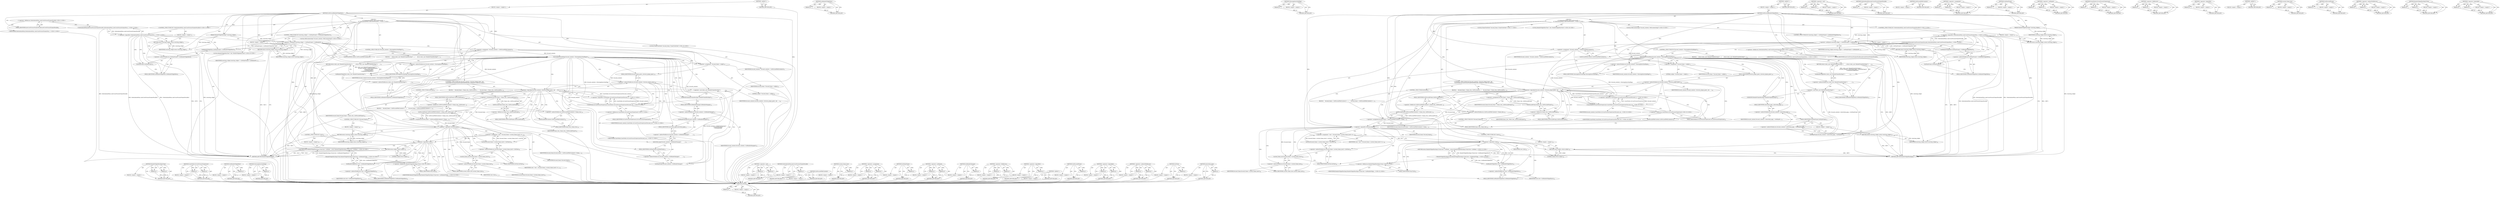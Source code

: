 digraph "&lt;operator&gt;.logicalAnd" {
vulnerable_224 [label=<(METHOD,RenderWidgetHostImpl.From)>];
vulnerable_225 [label=<(PARAM,p1)>];
vulnerable_226 [label=<(PARAM,p2)>];
vulnerable_227 [label=<(BLOCK,&lt;empty&gt;,&lt;empty&gt;)>];
vulnerable_228 [label=<(METHOD_RETURN,ANY)>];
vulnerable_207 [label=<(METHOD,GuestMode.IsCrossProcessFrameGuest)>];
vulnerable_208 [label=<(PARAM,p1)>];
vulnerable_209 [label=<(PARAM,p2)>];
vulnerable_210 [label=<(BLOCK,&lt;empty&gt;,&lt;empty&gt;)>];
vulnerable_211 [label=<(METHOD_RETURN,ANY)>];
vulnerable_164 [label=<(METHOD,GetRenderWidgetHost)>];
vulnerable_165 [label=<(PARAM,p1)>];
vulnerable_166 [label=<(BLOCK,&lt;empty&gt;,&lt;empty&gt;)>];
vulnerable_167 [label=<(METHOD_RETURN,ANY)>];
vulnerable_185 [label=<(METHOD,ShowingInterstitialPage)>];
vulnerable_186 [label=<(PARAM,p1)>];
vulnerable_187 [label=<(BLOCK,&lt;empty&gt;,&lt;empty&gt;)>];
vulnerable_188 [label=<(METHOD_RETURN,ANY)>];
vulnerable_6 [label=<(METHOD,&lt;global&gt;)<SUB>1</SUB>>];
vulnerable_7 [label=<(BLOCK,&lt;empty&gt;,&lt;empty&gt;)<SUB>1</SUB>>];
vulnerable_8 [label=<(METHOD,GetFocusedRenderWidgetHost)<SUB>1</SUB>>];
vulnerable_9 [label=<(PARAM,RenderWidgetHostImpl* receiving_widget)<SUB>2</SUB>>];
vulnerable_10 [label="<(BLOCK,{
  if (!SiteIsolationPolicy::AreCrossProcessFr...,{
  if (!SiteIsolationPolicy::AreCrossProcessFr...)<SUB>2</SUB>>"];
vulnerable_11 [label="<(CONTROL_STRUCTURE,IF,if (!SiteIsolationPolicy::AreCrossProcessFramesPossible()))<SUB>3</SUB>>"];
vulnerable_12 [label="<(&lt;operator&gt;.logicalNot,!SiteIsolationPolicy::AreCrossProcessFramesPoss...)<SUB>3</SUB>>"];
vulnerable_13 [label="<(SiteIsolationPolicy.AreCrossProcessFramesPossible,SiteIsolationPolicy::AreCrossProcessFramesPossi...)<SUB>3</SUB>>"];
vulnerable_14 [label="<(&lt;operator&gt;.fieldAccess,SiteIsolationPolicy::AreCrossProcessFramesPossible)<SUB>3</SUB>>"];
vulnerable_15 [label="<(IDENTIFIER,SiteIsolationPolicy,SiteIsolationPolicy::AreCrossProcessFramesPossi...)<SUB>3</SUB>>"];
vulnerable_16 [label=<(FIELD_IDENTIFIER,AreCrossProcessFramesPossible,AreCrossProcessFramesPossible)<SUB>3</SUB>>];
vulnerable_17 [label=<(BLOCK,&lt;empty&gt;,&lt;empty&gt;)<SUB>4</SUB>>];
vulnerable_18 [label=<(RETURN,return receiving_widget;,return receiving_widget;)<SUB>4</SUB>>];
vulnerable_19 [label=<(IDENTIFIER,receiving_widget,return receiving_widget;)<SUB>4</SUB>>];
vulnerable_20 [label=<(CONTROL_STRUCTURE,IF,if (receiving_widget != GetMainFrame()-&gt;GetRenderWidgetHost()))<SUB>6</SUB>>];
vulnerable_21 [label=<(&lt;operator&gt;.notEquals,receiving_widget != GetMainFrame()-&gt;GetRenderWi...)<SUB>6</SUB>>];
vulnerable_22 [label=<(IDENTIFIER,receiving_widget,receiving_widget != GetMainFrame()-&gt;GetRenderWi...)<SUB>6</SUB>>];
vulnerable_23 [label=<(GetRenderWidgetHost,GetMainFrame()-&gt;GetRenderWidgetHost())<SUB>6</SUB>>];
vulnerable_24 [label=<(&lt;operator&gt;.indirectFieldAccess,GetMainFrame()-&gt;GetRenderWidgetHost)<SUB>6</SUB>>];
vulnerable_25 [label=<(GetMainFrame,GetMainFrame())<SUB>6</SUB>>];
vulnerable_26 [label=<(FIELD_IDENTIFIER,GetRenderWidgetHost,GetRenderWidgetHost)<SUB>6</SUB>>];
vulnerable_27 [label=<(BLOCK,&lt;empty&gt;,&lt;empty&gt;)<SUB>7</SUB>>];
vulnerable_28 [label=<(RETURN,return receiving_widget;,return receiving_widget;)<SUB>7</SUB>>];
vulnerable_29 [label=<(IDENTIFIER,receiving_widget,return receiving_widget;)<SUB>7</SUB>>];
vulnerable_30 [label="<(LOCAL,WebContentsImpl* focused_contents: WebContentsImpl*)<SUB>9</SUB>>"];
vulnerable_31 [label=<(&lt;operator&gt;.assignment,* focused_contents = GetFocusedWebContents())<SUB>9</SUB>>];
vulnerable_32 [label=<(IDENTIFIER,focused_contents,* focused_contents = GetFocusedWebContents())<SUB>9</SUB>>];
vulnerable_33 [label=<(GetFocusedWebContents,GetFocusedWebContents())<SUB>9</SUB>>];
vulnerable_34 [label=<(CONTROL_STRUCTURE,IF,if (focused_contents-&gt;ShowingInterstitialPage()))<SUB>11</SUB>>];
vulnerable_35 [label=<(ShowingInterstitialPage,focused_contents-&gt;ShowingInterstitialPage())<SUB>11</SUB>>];
vulnerable_36 [label=<(&lt;operator&gt;.indirectFieldAccess,focused_contents-&gt;ShowingInterstitialPage)<SUB>11</SUB>>];
vulnerable_37 [label=<(IDENTIFIER,focused_contents,focused_contents-&gt;ShowingInterstitialPage())<SUB>11</SUB>>];
vulnerable_38 [label=<(FIELD_IDENTIFIER,ShowingInterstitialPage,ShowingInterstitialPage)<SUB>11</SUB>>];
vulnerable_39 [label=<(BLOCK,{
     return static_cast&lt;RenderFrameHostImpl*&gt;...,{
     return static_cast&lt;RenderFrameHostImpl*&gt;...)<SUB>11</SUB>>];
vulnerable_40 [label=<(RETURN,return static_cast&lt;RenderFrameHostImpl*&gt;(
     ...,return static_cast&lt;RenderFrameHostImpl*&gt;(
     ...)<SUB>12</SUB>>];
vulnerable_41 [label=<(GetRenderWidgetHost,static_cast&lt;RenderFrameHostImpl*&gt;(
            ...)<SUB>12</SUB>>];
vulnerable_42 [label=<(&lt;operator&gt;.indirectFieldAccess,static_cast&lt;RenderFrameHostImpl*&gt;(
            ...)<SUB>12</SUB>>];
vulnerable_43 [label=<(&lt;operator&gt;.cast,static_cast&lt;RenderFrameHostImpl*&gt;(
            ...)<SUB>12</SUB>>];
vulnerable_44 [label=<(UNKNOWN,RenderFrameHostImpl*,RenderFrameHostImpl*)<SUB>12</SUB>>];
vulnerable_45 [label=<(GetMainFrame,focused_contents-&gt;GetRenderManager()
          ...)<SUB>13</SUB>>];
vulnerable_46 [label=<(&lt;operator&gt;.indirectFieldAccess,focused_contents-&gt;GetRenderManager()
          ...)<SUB>13</SUB>>];
vulnerable_47 [label=<(interstitial_page,focused_contents-&gt;GetRenderManager()
          ...)<SUB>13</SUB>>];
vulnerable_48 [label=<(&lt;operator&gt;.indirectFieldAccess,focused_contents-&gt;GetRenderManager()
          ...)<SUB>13</SUB>>];
vulnerable_49 [label=<(GetRenderManager,focused_contents-&gt;GetRenderManager())<SUB>13</SUB>>];
vulnerable_50 [label=<(&lt;operator&gt;.indirectFieldAccess,focused_contents-&gt;GetRenderManager)<SUB>13</SUB>>];
vulnerable_51 [label=<(IDENTIFIER,focused_contents,focused_contents-&gt;GetRenderManager())<SUB>13</SUB>>];
vulnerable_52 [label=<(FIELD_IDENTIFIER,GetRenderManager,GetRenderManager)<SUB>13</SUB>>];
vulnerable_53 [label=<(FIELD_IDENTIFIER,interstitial_page,interstitial_page)<SUB>13</SUB>>];
vulnerable_54 [label=<(FIELD_IDENTIFIER,GetMainFrame,GetMainFrame)<SUB>13</SUB>>];
vulnerable_55 [label=<(FIELD_IDENTIFIER,GetRenderWidgetHost,GetRenderWidgetHost)<SUB>12</SUB>>];
vulnerable_56 [label="<(LOCAL,FrameTreeNode* focused_frame: FrameTreeNode*)<SUB>19</SUB>>"];
vulnerable_57 [label=<(&lt;operator&gt;.assignment,* focused_frame = nullptr)<SUB>19</SUB>>];
vulnerable_58 [label=<(IDENTIFIER,focused_frame,* focused_frame = nullptr)<SUB>19</SUB>>];
vulnerable_59 [label=<(LITERAL,nullptr,* focused_frame = nullptr)<SUB>19</SUB>>];
vulnerable_60 [label="<(CONTROL_STRUCTURE,IF,if (focused_contents-&gt;browser_plugin_guest_ &amp;&amp;
      !GuestMode::IsCrossProcessFrameGuest(focused_contents)))<SUB>20</SUB>>"];
vulnerable_61 [label=<(&lt;operator&gt;.logicalAnd,focused_contents-&gt;browser_plugin_guest_ &amp;&amp;
    ...)<SUB>20</SUB>>];
vulnerable_62 [label=<(&lt;operator&gt;.indirectFieldAccess,focused_contents-&gt;browser_plugin_guest_)<SUB>20</SUB>>];
vulnerable_63 [label=<(IDENTIFIER,focused_contents,focused_contents-&gt;browser_plugin_guest_ &amp;&amp;
    ...)<SUB>20</SUB>>];
vulnerable_64 [label=<(FIELD_IDENTIFIER,browser_plugin_guest_,browser_plugin_guest_)<SUB>20</SUB>>];
vulnerable_65 [label="<(&lt;operator&gt;.logicalNot,!GuestMode::IsCrossProcessFrameGuest(focused_co...)<SUB>21</SUB>>"];
vulnerable_66 [label="<(GuestMode.IsCrossProcessFrameGuest,GuestMode::IsCrossProcessFrameGuest(focused_con...)<SUB>21</SUB>>"];
vulnerable_67 [label="<(&lt;operator&gt;.fieldAccess,GuestMode::IsCrossProcessFrameGuest)<SUB>21</SUB>>"];
vulnerable_68 [label="<(IDENTIFIER,GuestMode,GuestMode::IsCrossProcessFrameGuest(focused_con...)<SUB>21</SUB>>"];
vulnerable_69 [label=<(FIELD_IDENTIFIER,IsCrossProcessFrameGuest,IsCrossProcessFrameGuest)<SUB>21</SUB>>];
vulnerable_70 [label="<(IDENTIFIER,focused_contents,GuestMode::IsCrossProcessFrameGuest(focused_con...)<SUB>21</SUB>>"];
vulnerable_71 [label=<(BLOCK,{
    focused_frame = frame_tree_.GetFocusedFra...,{
    focused_frame = frame_tree_.GetFocusedFra...)<SUB>21</SUB>>];
vulnerable_72 [label=<(&lt;operator&gt;.assignment,focused_frame = frame_tree_.GetFocusedFrame())<SUB>22</SUB>>];
vulnerable_73 [label=<(IDENTIFIER,focused_frame,focused_frame = frame_tree_.GetFocusedFrame())<SUB>22</SUB>>];
vulnerable_74 [label=<(GetFocusedFrame,frame_tree_.GetFocusedFrame())<SUB>22</SUB>>];
vulnerable_75 [label=<(&lt;operator&gt;.fieldAccess,frame_tree_.GetFocusedFrame)<SUB>22</SUB>>];
vulnerable_76 [label=<(IDENTIFIER,frame_tree_,frame_tree_.GetFocusedFrame())<SUB>22</SUB>>];
vulnerable_77 [label=<(FIELD_IDENTIFIER,GetFocusedFrame,GetFocusedFrame)<SUB>22</SUB>>];
vulnerable_78 [label=<(CONTROL_STRUCTURE,ELSE,else)<SUB>23</SUB>>];
vulnerable_79 [label=<(BLOCK,{
    focused_frame = GetFocusedWebContents()-&gt;...,{
    focused_frame = GetFocusedWebContents()-&gt;...)<SUB>23</SUB>>];
vulnerable_80 [label=<(&lt;operator&gt;.assignment,focused_frame = GetFocusedWebContents()-&gt;frame_...)<SUB>24</SUB>>];
vulnerable_81 [label=<(IDENTIFIER,focused_frame,focused_frame = GetFocusedWebContents()-&gt;frame_...)<SUB>24</SUB>>];
vulnerable_82 [label=<(GetFocusedFrame,GetFocusedWebContents()-&gt;frame_tree_.GetFocused...)<SUB>24</SUB>>];
vulnerable_83 [label=<(&lt;operator&gt;.fieldAccess,GetFocusedWebContents()-&gt;frame_tree_.GetFocused...)<SUB>24</SUB>>];
vulnerable_84 [label=<(&lt;operator&gt;.indirectFieldAccess,GetFocusedWebContents()-&gt;frame_tree_)<SUB>24</SUB>>];
vulnerable_85 [label=<(GetFocusedWebContents,GetFocusedWebContents())<SUB>24</SUB>>];
vulnerable_86 [label=<(FIELD_IDENTIFIER,frame_tree_,frame_tree_)<SUB>24</SUB>>];
vulnerable_87 [label=<(FIELD_IDENTIFIER,GetFocusedFrame,GetFocusedFrame)<SUB>24</SUB>>];
vulnerable_88 [label=<(CONTROL_STRUCTURE,IF,if (!focused_frame))<SUB>27</SUB>>];
vulnerable_89 [label=<(&lt;operator&gt;.logicalNot,!focused_frame)<SUB>27</SUB>>];
vulnerable_90 [label=<(IDENTIFIER,focused_frame,!focused_frame)<SUB>27</SUB>>];
vulnerable_91 [label=<(BLOCK,&lt;empty&gt;,&lt;empty&gt;)<SUB>28</SUB>>];
vulnerable_92 [label=<(RETURN,return receiving_widget;,return receiving_widget;)<SUB>28</SUB>>];
vulnerable_93 [label=<(IDENTIFIER,receiving_widget,return receiving_widget;)<SUB>28</SUB>>];
vulnerable_94 [label="<(LOCAL,RenderWidgetHostView* view: RenderWidgetHostView*)<SUB>30</SUB>>"];
vulnerable_95 [label=<(&lt;operator&gt;.assignment,* view = focused_frame-&gt;current_frame_host()-&gt;G...)<SUB>30</SUB>>];
vulnerable_96 [label=<(IDENTIFIER,view,* view = focused_frame-&gt;current_frame_host()-&gt;G...)<SUB>30</SUB>>];
vulnerable_97 [label=<(GetView,focused_frame-&gt;current_frame_host()-&gt;GetView())<SUB>30</SUB>>];
vulnerable_98 [label=<(&lt;operator&gt;.indirectFieldAccess,focused_frame-&gt;current_frame_host()-&gt;GetView)<SUB>30</SUB>>];
vulnerable_99 [label=<(current_frame_host,focused_frame-&gt;current_frame_host())<SUB>30</SUB>>];
vulnerable_100 [label=<(&lt;operator&gt;.indirectFieldAccess,focused_frame-&gt;current_frame_host)<SUB>30</SUB>>];
vulnerable_101 [label=<(IDENTIFIER,focused_frame,focused_frame-&gt;current_frame_host())<SUB>30</SUB>>];
vulnerable_102 [label=<(FIELD_IDENTIFIER,current_frame_host,current_frame_host)<SUB>30</SUB>>];
vulnerable_103 [label=<(FIELD_IDENTIFIER,GetView,GetView)<SUB>30</SUB>>];
vulnerable_104 [label=<(CONTROL_STRUCTURE,IF,if (!view))<SUB>31</SUB>>];
vulnerable_105 [label=<(&lt;operator&gt;.logicalNot,!view)<SUB>31</SUB>>];
vulnerable_106 [label=<(IDENTIFIER,view,!view)<SUB>31</SUB>>];
vulnerable_107 [label=<(BLOCK,&lt;empty&gt;,&lt;empty&gt;)<SUB>32</SUB>>];
vulnerable_108 [label=<(RETURN,return nullptr;,return nullptr;)<SUB>32</SUB>>];
vulnerable_109 [label=<(LITERAL,nullptr,return nullptr;)<SUB>32</SUB>>];
vulnerable_110 [label="<(RETURN,return RenderWidgetHostImpl::From(view-&gt;GetRend...,return RenderWidgetHostImpl::From(view-&gt;GetRend...)<SUB>34</SUB>>"];
vulnerable_111 [label="<(RenderWidgetHostImpl.From,RenderWidgetHostImpl::From(view-&gt;GetRenderWidge...)<SUB>34</SUB>>"];
vulnerable_112 [label="<(&lt;operator&gt;.fieldAccess,RenderWidgetHostImpl::From)<SUB>34</SUB>>"];
vulnerable_113 [label="<(IDENTIFIER,RenderWidgetHostImpl,RenderWidgetHostImpl::From(view-&gt;GetRenderWidge...)<SUB>34</SUB>>"];
vulnerable_114 [label=<(FIELD_IDENTIFIER,From,From)<SUB>34</SUB>>];
vulnerable_115 [label=<(GetRenderWidgetHost,view-&gt;GetRenderWidgetHost())<SUB>34</SUB>>];
vulnerable_116 [label=<(&lt;operator&gt;.indirectFieldAccess,view-&gt;GetRenderWidgetHost)<SUB>34</SUB>>];
vulnerable_117 [label=<(IDENTIFIER,view,view-&gt;GetRenderWidgetHost())<SUB>34</SUB>>];
vulnerable_118 [label=<(FIELD_IDENTIFIER,GetRenderWidgetHost,GetRenderWidgetHost)<SUB>34</SUB>>];
vulnerable_119 [label=<(METHOD_RETURN,RenderWidgetHostImpl)<SUB>1</SUB>>];
vulnerable_121 [label=<(METHOD_RETURN,ANY)<SUB>1</SUB>>];
vulnerable_189 [label=<(METHOD,&lt;operator&gt;.cast)>];
vulnerable_190 [label=<(PARAM,p1)>];
vulnerable_191 [label=<(PARAM,p2)>];
vulnerable_192 [label=<(BLOCK,&lt;empty&gt;,&lt;empty&gt;)>];
vulnerable_193 [label=<(METHOD_RETURN,ANY)>];
vulnerable_150 [label=<(METHOD,SiteIsolationPolicy.AreCrossProcessFramesPossible)>];
vulnerable_151 [label=<(PARAM,p1)>];
vulnerable_152 [label=<(BLOCK,&lt;empty&gt;,&lt;empty&gt;)>];
vulnerable_153 [label=<(METHOD_RETURN,ANY)>];
vulnerable_182 [label=<(METHOD,GetFocusedWebContents)>];
vulnerable_183 [label=<(BLOCK,&lt;empty&gt;,&lt;empty&gt;)>];
vulnerable_184 [label=<(METHOD_RETURN,ANY)>];
vulnerable_220 [label=<(METHOD,current_frame_host)>];
vulnerable_221 [label=<(PARAM,p1)>];
vulnerable_222 [label=<(BLOCK,&lt;empty&gt;,&lt;empty&gt;)>];
vulnerable_223 [label=<(METHOD_RETURN,ANY)>];
vulnerable_177 [label=<(METHOD,&lt;operator&gt;.assignment)>];
vulnerable_178 [label=<(PARAM,p1)>];
vulnerable_179 [label=<(PARAM,p2)>];
vulnerable_180 [label=<(BLOCK,&lt;empty&gt;,&lt;empty&gt;)>];
vulnerable_181 [label=<(METHOD_RETURN,ANY)>];
vulnerable_173 [label=<(METHOD,GetMainFrame)>];
vulnerable_174 [label=<(PARAM,p1)>];
vulnerable_175 [label=<(BLOCK,&lt;empty&gt;,&lt;empty&gt;)>];
vulnerable_176 [label=<(METHOD_RETURN,ANY)>];
vulnerable_159 [label=<(METHOD,&lt;operator&gt;.notEquals)>];
vulnerable_160 [label=<(PARAM,p1)>];
vulnerable_161 [label=<(PARAM,p2)>];
vulnerable_162 [label=<(BLOCK,&lt;empty&gt;,&lt;empty&gt;)>];
vulnerable_163 [label=<(METHOD_RETURN,ANY)>];
vulnerable_198 [label=<(METHOD,GetRenderManager)>];
vulnerable_199 [label=<(PARAM,p1)>];
vulnerable_200 [label=<(BLOCK,&lt;empty&gt;,&lt;empty&gt;)>];
vulnerable_201 [label=<(METHOD_RETURN,ANY)>];
vulnerable_154 [label=<(METHOD,&lt;operator&gt;.fieldAccess)>];
vulnerable_155 [label=<(PARAM,p1)>];
vulnerable_156 [label=<(PARAM,p2)>];
vulnerable_157 [label=<(BLOCK,&lt;empty&gt;,&lt;empty&gt;)>];
vulnerable_158 [label=<(METHOD_RETURN,ANY)>];
vulnerable_146 [label=<(METHOD,&lt;operator&gt;.logicalNot)>];
vulnerable_147 [label=<(PARAM,p1)>];
vulnerable_148 [label=<(BLOCK,&lt;empty&gt;,&lt;empty&gt;)>];
vulnerable_149 [label=<(METHOD_RETURN,ANY)>];
vulnerable_140 [label=<(METHOD,&lt;global&gt;)<SUB>1</SUB>>];
vulnerable_141 [label=<(BLOCK,&lt;empty&gt;,&lt;empty&gt;)>];
vulnerable_142 [label=<(METHOD_RETURN,ANY)>];
vulnerable_212 [label=<(METHOD,GetFocusedFrame)>];
vulnerable_213 [label=<(PARAM,p1)>];
vulnerable_214 [label=<(BLOCK,&lt;empty&gt;,&lt;empty&gt;)>];
vulnerable_215 [label=<(METHOD_RETURN,ANY)>];
vulnerable_202 [label=<(METHOD,&lt;operator&gt;.logicalAnd)>];
vulnerable_203 [label=<(PARAM,p1)>];
vulnerable_204 [label=<(PARAM,p2)>];
vulnerable_205 [label=<(BLOCK,&lt;empty&gt;,&lt;empty&gt;)>];
vulnerable_206 [label=<(METHOD_RETURN,ANY)>];
vulnerable_168 [label=<(METHOD,&lt;operator&gt;.indirectFieldAccess)>];
vulnerable_169 [label=<(PARAM,p1)>];
vulnerable_170 [label=<(PARAM,p2)>];
vulnerable_171 [label=<(BLOCK,&lt;empty&gt;,&lt;empty&gt;)>];
vulnerable_172 [label=<(METHOD_RETURN,ANY)>];
vulnerable_216 [label=<(METHOD,GetView)>];
vulnerable_217 [label=<(PARAM,p1)>];
vulnerable_218 [label=<(BLOCK,&lt;empty&gt;,&lt;empty&gt;)>];
vulnerable_219 [label=<(METHOD_RETURN,ANY)>];
vulnerable_194 [label=<(METHOD,interstitial_page)>];
vulnerable_195 [label=<(PARAM,p1)>];
vulnerable_196 [label=<(BLOCK,&lt;empty&gt;,&lt;empty&gt;)>];
vulnerable_197 [label=<(METHOD_RETURN,ANY)>];
fixed_204 [label=<(METHOD,GetView)>];
fixed_205 [label=<(PARAM,p1)>];
fixed_206 [label=<(BLOCK,&lt;empty&gt;,&lt;empty&gt;)>];
fixed_207 [label=<(METHOD_RETURN,ANY)>];
fixed_160 [label=<(METHOD,GetRenderWidgetHost)>];
fixed_161 [label=<(PARAM,p1)>];
fixed_162 [label=<(BLOCK,&lt;empty&gt;,&lt;empty&gt;)>];
fixed_163 [label=<(METHOD_RETURN,ANY)>];
fixed_181 [label=<(METHOD,ShowingInterstitialPage)>];
fixed_182 [label=<(PARAM,p1)>];
fixed_183 [label=<(BLOCK,&lt;empty&gt;,&lt;empty&gt;)>];
fixed_184 [label=<(METHOD_RETURN,ANY)>];
fixed_6 [label=<(METHOD,&lt;global&gt;)<SUB>1</SUB>>];
fixed_7 [label=<(BLOCK,&lt;empty&gt;,&lt;empty&gt;)<SUB>1</SUB>>];
fixed_8 [label=<(METHOD,GetFocusedRenderWidgetHost)<SUB>1</SUB>>];
fixed_9 [label=<(PARAM,RenderWidgetHostImpl* receiving_widget)<SUB>2</SUB>>];
fixed_10 [label="<(BLOCK,{
  if (!SiteIsolationPolicy::AreCrossProcessFr...,{
  if (!SiteIsolationPolicy::AreCrossProcessFr...)<SUB>2</SUB>>"];
fixed_11 [label="<(CONTROL_STRUCTURE,IF,if (!SiteIsolationPolicy::AreCrossProcessFramesPossible()))<SUB>3</SUB>>"];
fixed_12 [label="<(&lt;operator&gt;.logicalNot,!SiteIsolationPolicy::AreCrossProcessFramesPoss...)<SUB>3</SUB>>"];
fixed_13 [label="<(SiteIsolationPolicy.AreCrossProcessFramesPossible,SiteIsolationPolicy::AreCrossProcessFramesPossi...)<SUB>3</SUB>>"];
fixed_14 [label="<(&lt;operator&gt;.fieldAccess,SiteIsolationPolicy::AreCrossProcessFramesPossible)<SUB>3</SUB>>"];
fixed_15 [label="<(IDENTIFIER,SiteIsolationPolicy,SiteIsolationPolicy::AreCrossProcessFramesPossi...)<SUB>3</SUB>>"];
fixed_16 [label=<(FIELD_IDENTIFIER,AreCrossProcessFramesPossible,AreCrossProcessFramesPossible)<SUB>3</SUB>>];
fixed_17 [label=<(BLOCK,&lt;empty&gt;,&lt;empty&gt;)<SUB>4</SUB>>];
fixed_18 [label=<(RETURN,return receiving_widget;,return receiving_widget;)<SUB>4</SUB>>];
fixed_19 [label=<(IDENTIFIER,receiving_widget,return receiving_widget;)<SUB>4</SUB>>];
fixed_20 [label=<(CONTROL_STRUCTURE,IF,if (receiving_widget != GetMainFrame()-&gt;GetRenderWidgetHost()))<SUB>6</SUB>>];
fixed_21 [label=<(&lt;operator&gt;.notEquals,receiving_widget != GetMainFrame()-&gt;GetRenderWi...)<SUB>6</SUB>>];
fixed_22 [label=<(IDENTIFIER,receiving_widget,receiving_widget != GetMainFrame()-&gt;GetRenderWi...)<SUB>6</SUB>>];
fixed_23 [label=<(GetRenderWidgetHost,GetMainFrame()-&gt;GetRenderWidgetHost())<SUB>6</SUB>>];
fixed_24 [label=<(&lt;operator&gt;.indirectFieldAccess,GetMainFrame()-&gt;GetRenderWidgetHost)<SUB>6</SUB>>];
fixed_25 [label=<(GetMainFrame,GetMainFrame())<SUB>6</SUB>>];
fixed_26 [label=<(FIELD_IDENTIFIER,GetRenderWidgetHost,GetRenderWidgetHost)<SUB>6</SUB>>];
fixed_27 [label=<(BLOCK,&lt;empty&gt;,&lt;empty&gt;)<SUB>7</SUB>>];
fixed_28 [label=<(RETURN,return receiving_widget;,return receiving_widget;)<SUB>7</SUB>>];
fixed_29 [label=<(IDENTIFIER,receiving_widget,return receiving_widget;)<SUB>7</SUB>>];
fixed_30 [label="<(LOCAL,WebContentsImpl* focused_contents: WebContentsImpl*)<SUB>9</SUB>>"];
fixed_31 [label=<(&lt;operator&gt;.assignment,* focused_contents = GetFocusedWebContents())<SUB>9</SUB>>];
fixed_32 [label=<(IDENTIFIER,focused_contents,* focused_contents = GetFocusedWebContents())<SUB>9</SUB>>];
fixed_33 [label=<(GetFocusedWebContents,GetFocusedWebContents())<SUB>9</SUB>>];
fixed_34 [label=<(CONTROL_STRUCTURE,IF,if (focused_contents-&gt;ShowingInterstitialPage()))<SUB>11</SUB>>];
fixed_35 [label=<(ShowingInterstitialPage,focused_contents-&gt;ShowingInterstitialPage())<SUB>11</SUB>>];
fixed_36 [label=<(&lt;operator&gt;.indirectFieldAccess,focused_contents-&gt;ShowingInterstitialPage)<SUB>11</SUB>>];
fixed_37 [label=<(IDENTIFIER,focused_contents,focused_contents-&gt;ShowingInterstitialPage())<SUB>11</SUB>>];
fixed_38 [label=<(FIELD_IDENTIFIER,ShowingInterstitialPage,ShowingInterstitialPage)<SUB>11</SUB>>];
fixed_39 [label=<(BLOCK,{
     return static_cast&lt;RenderFrameHostImpl*&gt;...,{
     return static_cast&lt;RenderFrameHostImpl*&gt;...)<SUB>11</SUB>>];
fixed_40 [label=<(RETURN,return static_cast&lt;RenderFrameHostImpl*&gt;(
     ...,return static_cast&lt;RenderFrameHostImpl*&gt;(
     ...)<SUB>12</SUB>>];
fixed_41 [label=<(GetRenderWidgetHost,static_cast&lt;RenderFrameHostImpl*&gt;(
            ...)<SUB>12</SUB>>];
fixed_42 [label=<(&lt;operator&gt;.indirectFieldAccess,static_cast&lt;RenderFrameHostImpl*&gt;(
            ...)<SUB>12</SUB>>];
fixed_43 [label=<(&lt;operator&gt;.cast,static_cast&lt;RenderFrameHostImpl*&gt;(
            ...)<SUB>12</SUB>>];
fixed_44 [label=<(UNKNOWN,RenderFrameHostImpl*,RenderFrameHostImpl*)<SUB>12</SUB>>];
fixed_45 [label=<(GetMainFrame,focused_contents-&gt;interstitial_page_-&gt;GetMainFr...)<SUB>13</SUB>>];
fixed_46 [label=<(&lt;operator&gt;.indirectFieldAccess,focused_contents-&gt;interstitial_page_-&gt;GetMainFrame)<SUB>13</SUB>>];
fixed_47 [label=<(&lt;operator&gt;.indirectFieldAccess,focused_contents-&gt;interstitial_page_)<SUB>13</SUB>>];
fixed_48 [label=<(IDENTIFIER,focused_contents,focused_contents-&gt;interstitial_page_-&gt;GetMainFr...)<SUB>13</SUB>>];
fixed_49 [label=<(FIELD_IDENTIFIER,interstitial_page_,interstitial_page_)<SUB>13</SUB>>];
fixed_50 [label=<(FIELD_IDENTIFIER,GetMainFrame,GetMainFrame)<SUB>13</SUB>>];
fixed_51 [label=<(FIELD_IDENTIFIER,GetRenderWidgetHost,GetRenderWidgetHost)<SUB>12</SUB>>];
fixed_52 [label="<(LOCAL,FrameTreeNode* focused_frame: FrameTreeNode*)<SUB>17</SUB>>"];
fixed_53 [label=<(&lt;operator&gt;.assignment,* focused_frame = nullptr)<SUB>17</SUB>>];
fixed_54 [label=<(IDENTIFIER,focused_frame,* focused_frame = nullptr)<SUB>17</SUB>>];
fixed_55 [label=<(LITERAL,nullptr,* focused_frame = nullptr)<SUB>17</SUB>>];
fixed_56 [label="<(CONTROL_STRUCTURE,IF,if (focused_contents-&gt;browser_plugin_guest_ &amp;&amp;
      !GuestMode::IsCrossProcessFrameGuest(focused_contents)))<SUB>18</SUB>>"];
fixed_57 [label=<(&lt;operator&gt;.logicalAnd,focused_contents-&gt;browser_plugin_guest_ &amp;&amp;
    ...)<SUB>18</SUB>>];
fixed_58 [label=<(&lt;operator&gt;.indirectFieldAccess,focused_contents-&gt;browser_plugin_guest_)<SUB>18</SUB>>];
fixed_59 [label=<(IDENTIFIER,focused_contents,focused_contents-&gt;browser_plugin_guest_ &amp;&amp;
    ...)<SUB>18</SUB>>];
fixed_60 [label=<(FIELD_IDENTIFIER,browser_plugin_guest_,browser_plugin_guest_)<SUB>18</SUB>>];
fixed_61 [label="<(&lt;operator&gt;.logicalNot,!GuestMode::IsCrossProcessFrameGuest(focused_co...)<SUB>19</SUB>>"];
fixed_62 [label="<(GuestMode.IsCrossProcessFrameGuest,GuestMode::IsCrossProcessFrameGuest(focused_con...)<SUB>19</SUB>>"];
fixed_63 [label="<(&lt;operator&gt;.fieldAccess,GuestMode::IsCrossProcessFrameGuest)<SUB>19</SUB>>"];
fixed_64 [label="<(IDENTIFIER,GuestMode,GuestMode::IsCrossProcessFrameGuest(focused_con...)<SUB>19</SUB>>"];
fixed_65 [label=<(FIELD_IDENTIFIER,IsCrossProcessFrameGuest,IsCrossProcessFrameGuest)<SUB>19</SUB>>];
fixed_66 [label="<(IDENTIFIER,focused_contents,GuestMode::IsCrossProcessFrameGuest(focused_con...)<SUB>19</SUB>>"];
fixed_67 [label=<(BLOCK,{
    focused_frame = frame_tree_.GetFocusedFra...,{
    focused_frame = frame_tree_.GetFocusedFra...)<SUB>19</SUB>>];
fixed_68 [label=<(&lt;operator&gt;.assignment,focused_frame = frame_tree_.GetFocusedFrame())<SUB>20</SUB>>];
fixed_69 [label=<(IDENTIFIER,focused_frame,focused_frame = frame_tree_.GetFocusedFrame())<SUB>20</SUB>>];
fixed_70 [label=<(GetFocusedFrame,frame_tree_.GetFocusedFrame())<SUB>20</SUB>>];
fixed_71 [label=<(&lt;operator&gt;.fieldAccess,frame_tree_.GetFocusedFrame)<SUB>20</SUB>>];
fixed_72 [label=<(IDENTIFIER,frame_tree_,frame_tree_.GetFocusedFrame())<SUB>20</SUB>>];
fixed_73 [label=<(FIELD_IDENTIFIER,GetFocusedFrame,GetFocusedFrame)<SUB>20</SUB>>];
fixed_74 [label=<(CONTROL_STRUCTURE,ELSE,else)<SUB>21</SUB>>];
fixed_75 [label=<(BLOCK,{
    focused_frame = GetFocusedWebContents()-&gt;...,{
    focused_frame = GetFocusedWebContents()-&gt;...)<SUB>21</SUB>>];
fixed_76 [label=<(&lt;operator&gt;.assignment,focused_frame = GetFocusedWebContents()-&gt;frame_...)<SUB>22</SUB>>];
fixed_77 [label=<(IDENTIFIER,focused_frame,focused_frame = GetFocusedWebContents()-&gt;frame_...)<SUB>22</SUB>>];
fixed_78 [label=<(GetFocusedFrame,GetFocusedWebContents()-&gt;frame_tree_.GetFocused...)<SUB>22</SUB>>];
fixed_79 [label=<(&lt;operator&gt;.fieldAccess,GetFocusedWebContents()-&gt;frame_tree_.GetFocused...)<SUB>22</SUB>>];
fixed_80 [label=<(&lt;operator&gt;.indirectFieldAccess,GetFocusedWebContents()-&gt;frame_tree_)<SUB>22</SUB>>];
fixed_81 [label=<(GetFocusedWebContents,GetFocusedWebContents())<SUB>22</SUB>>];
fixed_82 [label=<(FIELD_IDENTIFIER,frame_tree_,frame_tree_)<SUB>22</SUB>>];
fixed_83 [label=<(FIELD_IDENTIFIER,GetFocusedFrame,GetFocusedFrame)<SUB>22</SUB>>];
fixed_84 [label=<(CONTROL_STRUCTURE,IF,if (!focused_frame))<SUB>25</SUB>>];
fixed_85 [label=<(&lt;operator&gt;.logicalNot,!focused_frame)<SUB>25</SUB>>];
fixed_86 [label=<(IDENTIFIER,focused_frame,!focused_frame)<SUB>25</SUB>>];
fixed_87 [label=<(BLOCK,&lt;empty&gt;,&lt;empty&gt;)<SUB>26</SUB>>];
fixed_88 [label=<(RETURN,return receiving_widget;,return receiving_widget;)<SUB>26</SUB>>];
fixed_89 [label=<(IDENTIFIER,receiving_widget,return receiving_widget;)<SUB>26</SUB>>];
fixed_90 [label="<(LOCAL,RenderWidgetHostView* view: RenderWidgetHostView*)<SUB>28</SUB>>"];
fixed_91 [label=<(&lt;operator&gt;.assignment,* view = focused_frame-&gt;current_frame_host()-&gt;G...)<SUB>28</SUB>>];
fixed_92 [label=<(IDENTIFIER,view,* view = focused_frame-&gt;current_frame_host()-&gt;G...)<SUB>28</SUB>>];
fixed_93 [label=<(GetView,focused_frame-&gt;current_frame_host()-&gt;GetView())<SUB>28</SUB>>];
fixed_94 [label=<(&lt;operator&gt;.indirectFieldAccess,focused_frame-&gt;current_frame_host()-&gt;GetView)<SUB>28</SUB>>];
fixed_95 [label=<(current_frame_host,focused_frame-&gt;current_frame_host())<SUB>28</SUB>>];
fixed_96 [label=<(&lt;operator&gt;.indirectFieldAccess,focused_frame-&gt;current_frame_host)<SUB>28</SUB>>];
fixed_97 [label=<(IDENTIFIER,focused_frame,focused_frame-&gt;current_frame_host())<SUB>28</SUB>>];
fixed_98 [label=<(FIELD_IDENTIFIER,current_frame_host,current_frame_host)<SUB>28</SUB>>];
fixed_99 [label=<(FIELD_IDENTIFIER,GetView,GetView)<SUB>28</SUB>>];
fixed_100 [label=<(CONTROL_STRUCTURE,IF,if (!view))<SUB>29</SUB>>];
fixed_101 [label=<(&lt;operator&gt;.logicalNot,!view)<SUB>29</SUB>>];
fixed_102 [label=<(IDENTIFIER,view,!view)<SUB>29</SUB>>];
fixed_103 [label=<(BLOCK,&lt;empty&gt;,&lt;empty&gt;)<SUB>30</SUB>>];
fixed_104 [label=<(RETURN,return nullptr;,return nullptr;)<SUB>30</SUB>>];
fixed_105 [label=<(LITERAL,nullptr,return nullptr;)<SUB>30</SUB>>];
fixed_106 [label="<(RETURN,return RenderWidgetHostImpl::From(view-&gt;GetRend...,return RenderWidgetHostImpl::From(view-&gt;GetRend...)<SUB>32</SUB>>"];
fixed_107 [label="<(RenderWidgetHostImpl.From,RenderWidgetHostImpl::From(view-&gt;GetRenderWidge...)<SUB>32</SUB>>"];
fixed_108 [label="<(&lt;operator&gt;.fieldAccess,RenderWidgetHostImpl::From)<SUB>32</SUB>>"];
fixed_109 [label="<(IDENTIFIER,RenderWidgetHostImpl,RenderWidgetHostImpl::From(view-&gt;GetRenderWidge...)<SUB>32</SUB>>"];
fixed_110 [label=<(FIELD_IDENTIFIER,From,From)<SUB>32</SUB>>];
fixed_111 [label=<(GetRenderWidgetHost,view-&gt;GetRenderWidgetHost())<SUB>32</SUB>>];
fixed_112 [label=<(&lt;operator&gt;.indirectFieldAccess,view-&gt;GetRenderWidgetHost)<SUB>32</SUB>>];
fixed_113 [label=<(IDENTIFIER,view,view-&gt;GetRenderWidgetHost())<SUB>32</SUB>>];
fixed_114 [label=<(FIELD_IDENTIFIER,GetRenderWidgetHost,GetRenderWidgetHost)<SUB>32</SUB>>];
fixed_115 [label=<(METHOD_RETURN,RenderWidgetHostImpl)<SUB>1</SUB>>];
fixed_117 [label=<(METHOD_RETURN,ANY)<SUB>1</SUB>>];
fixed_185 [label=<(METHOD,&lt;operator&gt;.cast)>];
fixed_186 [label=<(PARAM,p1)>];
fixed_187 [label=<(PARAM,p2)>];
fixed_188 [label=<(BLOCK,&lt;empty&gt;,&lt;empty&gt;)>];
fixed_189 [label=<(METHOD_RETURN,ANY)>];
fixed_146 [label=<(METHOD,SiteIsolationPolicy.AreCrossProcessFramesPossible)>];
fixed_147 [label=<(PARAM,p1)>];
fixed_148 [label=<(BLOCK,&lt;empty&gt;,&lt;empty&gt;)>];
fixed_149 [label=<(METHOD_RETURN,ANY)>];
fixed_178 [label=<(METHOD,GetFocusedWebContents)>];
fixed_179 [label=<(BLOCK,&lt;empty&gt;,&lt;empty&gt;)>];
fixed_180 [label=<(METHOD_RETURN,ANY)>];
fixed_173 [label=<(METHOD,&lt;operator&gt;.assignment)>];
fixed_174 [label=<(PARAM,p1)>];
fixed_175 [label=<(PARAM,p2)>];
fixed_176 [label=<(BLOCK,&lt;empty&gt;,&lt;empty&gt;)>];
fixed_177 [label=<(METHOD_RETURN,ANY)>];
fixed_169 [label=<(METHOD,GetMainFrame)>];
fixed_170 [label=<(PARAM,p1)>];
fixed_171 [label=<(BLOCK,&lt;empty&gt;,&lt;empty&gt;)>];
fixed_172 [label=<(METHOD_RETURN,ANY)>];
fixed_155 [label=<(METHOD,&lt;operator&gt;.notEquals)>];
fixed_156 [label=<(PARAM,p1)>];
fixed_157 [label=<(PARAM,p2)>];
fixed_158 [label=<(BLOCK,&lt;empty&gt;,&lt;empty&gt;)>];
fixed_159 [label=<(METHOD_RETURN,ANY)>];
fixed_195 [label=<(METHOD,GuestMode.IsCrossProcessFrameGuest)>];
fixed_196 [label=<(PARAM,p1)>];
fixed_197 [label=<(PARAM,p2)>];
fixed_198 [label=<(BLOCK,&lt;empty&gt;,&lt;empty&gt;)>];
fixed_199 [label=<(METHOD_RETURN,ANY)>];
fixed_150 [label=<(METHOD,&lt;operator&gt;.fieldAccess)>];
fixed_151 [label=<(PARAM,p1)>];
fixed_152 [label=<(PARAM,p2)>];
fixed_153 [label=<(BLOCK,&lt;empty&gt;,&lt;empty&gt;)>];
fixed_154 [label=<(METHOD_RETURN,ANY)>];
fixed_142 [label=<(METHOD,&lt;operator&gt;.logicalNot)>];
fixed_143 [label=<(PARAM,p1)>];
fixed_144 [label=<(BLOCK,&lt;empty&gt;,&lt;empty&gt;)>];
fixed_145 [label=<(METHOD_RETURN,ANY)>];
fixed_136 [label=<(METHOD,&lt;global&gt;)<SUB>1</SUB>>];
fixed_137 [label=<(BLOCK,&lt;empty&gt;,&lt;empty&gt;)>];
fixed_138 [label=<(METHOD_RETURN,ANY)>];
fixed_208 [label=<(METHOD,current_frame_host)>];
fixed_209 [label=<(PARAM,p1)>];
fixed_210 [label=<(BLOCK,&lt;empty&gt;,&lt;empty&gt;)>];
fixed_211 [label=<(METHOD_RETURN,ANY)>];
fixed_200 [label=<(METHOD,GetFocusedFrame)>];
fixed_201 [label=<(PARAM,p1)>];
fixed_202 [label=<(BLOCK,&lt;empty&gt;,&lt;empty&gt;)>];
fixed_203 [label=<(METHOD_RETURN,ANY)>];
fixed_164 [label=<(METHOD,&lt;operator&gt;.indirectFieldAccess)>];
fixed_165 [label=<(PARAM,p1)>];
fixed_166 [label=<(PARAM,p2)>];
fixed_167 [label=<(BLOCK,&lt;empty&gt;,&lt;empty&gt;)>];
fixed_168 [label=<(METHOD_RETURN,ANY)>];
fixed_212 [label=<(METHOD,RenderWidgetHostImpl.From)>];
fixed_213 [label=<(PARAM,p1)>];
fixed_214 [label=<(PARAM,p2)>];
fixed_215 [label=<(BLOCK,&lt;empty&gt;,&lt;empty&gt;)>];
fixed_216 [label=<(METHOD_RETURN,ANY)>];
fixed_190 [label=<(METHOD,&lt;operator&gt;.logicalAnd)>];
fixed_191 [label=<(PARAM,p1)>];
fixed_192 [label=<(PARAM,p2)>];
fixed_193 [label=<(BLOCK,&lt;empty&gt;,&lt;empty&gt;)>];
fixed_194 [label=<(METHOD_RETURN,ANY)>];
vulnerable_224 -> vulnerable_225  [key=0, label="AST: "];
vulnerable_224 -> vulnerable_225  [key=1, label="DDG: "];
vulnerable_224 -> vulnerable_227  [key=0, label="AST: "];
vulnerable_224 -> vulnerable_226  [key=0, label="AST: "];
vulnerable_224 -> vulnerable_226  [key=1, label="DDG: "];
vulnerable_224 -> vulnerable_228  [key=0, label="AST: "];
vulnerable_224 -> vulnerable_228  [key=1, label="CFG: "];
vulnerable_225 -> vulnerable_228  [key=0, label="DDG: p1"];
vulnerable_226 -> vulnerable_228  [key=0, label="DDG: p2"];
vulnerable_227 -> fixed_204  [key=0];
vulnerable_228 -> fixed_204  [key=0];
vulnerable_207 -> vulnerable_208  [key=0, label="AST: "];
vulnerable_207 -> vulnerable_208  [key=1, label="DDG: "];
vulnerable_207 -> vulnerable_210  [key=0, label="AST: "];
vulnerable_207 -> vulnerable_209  [key=0, label="AST: "];
vulnerable_207 -> vulnerable_209  [key=1, label="DDG: "];
vulnerable_207 -> vulnerable_211  [key=0, label="AST: "];
vulnerable_207 -> vulnerable_211  [key=1, label="CFG: "];
vulnerable_208 -> vulnerable_211  [key=0, label="DDG: p1"];
vulnerable_209 -> vulnerable_211  [key=0, label="DDG: p2"];
vulnerable_210 -> fixed_204  [key=0];
vulnerable_211 -> fixed_204  [key=0];
vulnerable_164 -> vulnerable_165  [key=0, label="AST: "];
vulnerable_164 -> vulnerable_165  [key=1, label="DDG: "];
vulnerable_164 -> vulnerable_166  [key=0, label="AST: "];
vulnerable_164 -> vulnerable_167  [key=0, label="AST: "];
vulnerable_164 -> vulnerable_167  [key=1, label="CFG: "];
vulnerable_165 -> vulnerable_167  [key=0, label="DDG: p1"];
vulnerable_166 -> fixed_204  [key=0];
vulnerable_167 -> fixed_204  [key=0];
vulnerable_185 -> vulnerable_186  [key=0, label="AST: "];
vulnerable_185 -> vulnerable_186  [key=1, label="DDG: "];
vulnerable_185 -> vulnerable_187  [key=0, label="AST: "];
vulnerable_185 -> vulnerable_188  [key=0, label="AST: "];
vulnerable_185 -> vulnerable_188  [key=1, label="CFG: "];
vulnerable_186 -> vulnerable_188  [key=0, label="DDG: p1"];
vulnerable_187 -> fixed_204  [key=0];
vulnerable_188 -> fixed_204  [key=0];
vulnerable_6 -> vulnerable_7  [key=0, label="AST: "];
vulnerable_6 -> vulnerable_121  [key=0, label="AST: "];
vulnerable_6 -> vulnerable_121  [key=1, label="CFG: "];
vulnerable_7 -> vulnerable_8  [key=0, label="AST: "];
vulnerable_8 -> vulnerable_9  [key=0, label="AST: "];
vulnerable_8 -> vulnerable_9  [key=1, label="DDG: "];
vulnerable_8 -> vulnerable_10  [key=0, label="AST: "];
vulnerable_8 -> vulnerable_119  [key=0, label="AST: "];
vulnerable_8 -> vulnerable_16  [key=0, label="CFG: "];
vulnerable_8 -> vulnerable_31  [key=0, label="DDG: "];
vulnerable_8 -> vulnerable_57  [key=0, label="DDG: "];
vulnerable_8 -> vulnerable_21  [key=0, label="DDG: "];
vulnerable_8 -> vulnerable_89  [key=0, label="DDG: "];
vulnerable_8 -> vulnerable_105  [key=0, label="DDG: "];
vulnerable_8 -> vulnerable_108  [key=0, label="DDG: "];
vulnerable_8 -> vulnerable_19  [key=0, label="DDG: "];
vulnerable_8 -> vulnerable_29  [key=0, label="DDG: "];
vulnerable_8 -> vulnerable_93  [key=0, label="DDG: "];
vulnerable_8 -> vulnerable_109  [key=0, label="DDG: "];
vulnerable_8 -> vulnerable_66  [key=0, label="DDG: "];
vulnerable_9 -> vulnerable_119  [key=0, label="DDG: receiving_widget"];
vulnerable_9 -> vulnerable_21  [key=0, label="DDG: receiving_widget"];
vulnerable_9 -> vulnerable_19  [key=0, label="DDG: receiving_widget"];
vulnerable_10 -> vulnerable_11  [key=0, label="AST: "];
vulnerable_10 -> vulnerable_20  [key=0, label="AST: "];
vulnerable_10 -> vulnerable_30  [key=0, label="AST: "];
vulnerable_10 -> vulnerable_31  [key=0, label="AST: "];
vulnerable_10 -> vulnerable_34  [key=0, label="AST: "];
vulnerable_10 -> vulnerable_56  [key=0, label="AST: "];
vulnerable_10 -> vulnerable_57  [key=0, label="AST: "];
vulnerable_10 -> vulnerable_60  [key=0, label="AST: "];
vulnerable_10 -> vulnerable_88  [key=0, label="AST: "];
vulnerable_10 -> vulnerable_94  [key=0, label="AST: "];
vulnerable_10 -> vulnerable_95  [key=0, label="AST: "];
vulnerable_10 -> vulnerable_104  [key=0, label="AST: "];
vulnerable_10 -> vulnerable_110  [key=0, label="AST: "];
vulnerable_11 -> vulnerable_12  [key=0, label="AST: "];
vulnerable_11 -> vulnerable_17  [key=0, label="AST: "];
vulnerable_12 -> vulnerable_13  [key=0, label="AST: "];
vulnerable_12 -> vulnerable_18  [key=0, label="CFG: "];
vulnerable_12 -> vulnerable_18  [key=1, label="CDG: "];
vulnerable_12 -> vulnerable_25  [key=0, label="CFG: "];
vulnerable_12 -> vulnerable_25  [key=1, label="CDG: "];
vulnerable_12 -> vulnerable_119  [key=0, label="DDG: SiteIsolationPolicy::AreCrossProcessFramesPossible()"];
vulnerable_12 -> vulnerable_119  [key=1, label="DDG: !SiteIsolationPolicy::AreCrossProcessFramesPossible()"];
vulnerable_12 -> vulnerable_21  [key=0, label="CDG: "];
vulnerable_12 -> vulnerable_26  [key=0, label="CDG: "];
vulnerable_12 -> vulnerable_24  [key=0, label="CDG: "];
vulnerable_12 -> vulnerable_23  [key=0, label="CDG: "];
vulnerable_13 -> vulnerable_14  [key=0, label="AST: "];
vulnerable_13 -> vulnerable_12  [key=0, label="CFG: "];
vulnerable_13 -> vulnerable_12  [key=1, label="DDG: SiteIsolationPolicy::AreCrossProcessFramesPossible"];
vulnerable_13 -> vulnerable_119  [key=0, label="DDG: SiteIsolationPolicy::AreCrossProcessFramesPossible"];
vulnerable_14 -> vulnerable_15  [key=0, label="AST: "];
vulnerable_14 -> vulnerable_16  [key=0, label="AST: "];
vulnerable_14 -> vulnerable_13  [key=0, label="CFG: "];
vulnerable_15 -> fixed_204  [key=0];
vulnerable_16 -> vulnerable_14  [key=0, label="CFG: "];
vulnerable_17 -> vulnerable_18  [key=0, label="AST: "];
vulnerable_18 -> vulnerable_19  [key=0, label="AST: "];
vulnerable_18 -> vulnerable_119  [key=0, label="CFG: "];
vulnerable_18 -> vulnerable_119  [key=1, label="DDG: &lt;RET&gt;"];
vulnerable_19 -> vulnerable_18  [key=0, label="DDG: receiving_widget"];
vulnerable_20 -> vulnerable_21  [key=0, label="AST: "];
vulnerable_20 -> vulnerable_27  [key=0, label="AST: "];
vulnerable_21 -> vulnerable_22  [key=0, label="AST: "];
vulnerable_21 -> vulnerable_23  [key=0, label="AST: "];
vulnerable_21 -> vulnerable_28  [key=0, label="CFG: "];
vulnerable_21 -> vulnerable_28  [key=1, label="CDG: "];
vulnerable_21 -> vulnerable_33  [key=0, label="CFG: "];
vulnerable_21 -> vulnerable_33  [key=1, label="CDG: "];
vulnerable_21 -> vulnerable_29  [key=0, label="DDG: receiving_widget"];
vulnerable_21 -> vulnerable_93  [key=0, label="DDG: receiving_widget"];
vulnerable_21 -> vulnerable_38  [key=0, label="CDG: "];
vulnerable_21 -> vulnerable_35  [key=0, label="CDG: "];
vulnerable_21 -> vulnerable_36  [key=0, label="CDG: "];
vulnerable_21 -> vulnerable_31  [key=0, label="CDG: "];
vulnerable_22 -> fixed_204  [key=0];
vulnerable_23 -> vulnerable_24  [key=0, label="AST: "];
vulnerable_23 -> vulnerable_21  [key=0, label="CFG: "];
vulnerable_23 -> vulnerable_21  [key=1, label="DDG: GetMainFrame()-&gt;GetRenderWidgetHost"];
vulnerable_24 -> vulnerable_25  [key=0, label="AST: "];
vulnerable_24 -> vulnerable_26  [key=0, label="AST: "];
vulnerable_24 -> vulnerable_23  [key=0, label="CFG: "];
vulnerable_25 -> vulnerable_26  [key=0, label="CFG: "];
vulnerable_26 -> vulnerable_24  [key=0, label="CFG: "];
vulnerable_27 -> vulnerable_28  [key=0, label="AST: "];
vulnerable_28 -> vulnerable_29  [key=0, label="AST: "];
vulnerable_28 -> vulnerable_119  [key=0, label="CFG: "];
vulnerable_28 -> vulnerable_119  [key=1, label="DDG: &lt;RET&gt;"];
vulnerable_29 -> vulnerable_28  [key=0, label="DDG: receiving_widget"];
vulnerable_30 -> fixed_204  [key=0];
vulnerable_31 -> vulnerable_32  [key=0, label="AST: "];
vulnerable_31 -> vulnerable_33  [key=0, label="AST: "];
vulnerable_31 -> vulnerable_38  [key=0, label="CFG: "];
vulnerable_31 -> vulnerable_35  [key=0, label="DDG: focused_contents"];
vulnerable_31 -> vulnerable_61  [key=0, label="DDG: focused_contents"];
vulnerable_31 -> vulnerable_66  [key=0, label="DDG: focused_contents"];
vulnerable_31 -> vulnerable_49  [key=0, label="DDG: focused_contents"];
vulnerable_32 -> fixed_204  [key=0];
vulnerable_33 -> vulnerable_31  [key=0, label="CFG: "];
vulnerable_34 -> vulnerable_35  [key=0, label="AST: "];
vulnerable_34 -> vulnerable_39  [key=0, label="AST: "];
vulnerable_35 -> vulnerable_36  [key=0, label="AST: "];
vulnerable_35 -> vulnerable_44  [key=0, label="CFG: "];
vulnerable_35 -> vulnerable_44  [key=1, label="CDG: "];
vulnerable_35 -> vulnerable_57  [key=0, label="CFG: "];
vulnerable_35 -> vulnerable_57  [key=1, label="CDG: "];
vulnerable_35 -> vulnerable_66  [key=0, label="DDG: focused_contents-&gt;ShowingInterstitialPage"];
vulnerable_35 -> vulnerable_47  [key=0, label="CDG: "];
vulnerable_35 -> vulnerable_48  [key=0, label="CDG: "];
vulnerable_35 -> vulnerable_49  [key=0, label="CDG: "];
vulnerable_35 -> vulnerable_64  [key=0, label="CDG: "];
vulnerable_35 -> vulnerable_42  [key=0, label="CDG: "];
vulnerable_35 -> vulnerable_89  [key=0, label="CDG: "];
vulnerable_35 -> vulnerable_52  [key=0, label="CDG: "];
vulnerable_35 -> vulnerable_46  [key=0, label="CDG: "];
vulnerable_35 -> vulnerable_45  [key=0, label="CDG: "];
vulnerable_35 -> vulnerable_40  [key=0, label="CDG: "];
vulnerable_35 -> vulnerable_50  [key=0, label="CDG: "];
vulnerable_35 -> vulnerable_54  [key=0, label="CDG: "];
vulnerable_35 -> vulnerable_43  [key=0, label="CDG: "];
vulnerable_35 -> vulnerable_61  [key=0, label="CDG: "];
vulnerable_35 -> vulnerable_53  [key=0, label="CDG: "];
vulnerable_35 -> vulnerable_41  [key=0, label="CDG: "];
vulnerable_35 -> vulnerable_55  [key=0, label="CDG: "];
vulnerable_35 -> vulnerable_62  [key=0, label="CDG: "];
vulnerable_36 -> vulnerable_37  [key=0, label="AST: "];
vulnerable_36 -> vulnerable_38  [key=0, label="AST: "];
vulnerable_36 -> vulnerable_35  [key=0, label="CFG: "];
vulnerable_37 -> fixed_204  [key=0];
vulnerable_38 -> vulnerable_36  [key=0, label="CFG: "];
vulnerable_39 -> vulnerable_40  [key=0, label="AST: "];
vulnerable_40 -> vulnerable_41  [key=0, label="AST: "];
vulnerable_40 -> vulnerable_119  [key=0, label="CFG: "];
vulnerable_40 -> vulnerable_119  [key=1, label="DDG: &lt;RET&gt;"];
vulnerable_41 -> vulnerable_42  [key=0, label="AST: "];
vulnerable_41 -> vulnerable_40  [key=0, label="CFG: "];
vulnerable_41 -> vulnerable_40  [key=1, label="DDG: static_cast&lt;RenderFrameHostImpl*&gt;(
               focused_contents-&gt;GetRenderManager()
                   -&gt;interstitial_page()
                   -&gt;GetMainFrame())
         -&gt;GetRenderWidgetHost()"];
vulnerable_42 -> vulnerable_43  [key=0, label="AST: "];
vulnerable_42 -> vulnerable_55  [key=0, label="AST: "];
vulnerable_42 -> vulnerable_41  [key=0, label="CFG: "];
vulnerable_43 -> vulnerable_44  [key=0, label="AST: "];
vulnerable_43 -> vulnerable_45  [key=0, label="AST: "];
vulnerable_43 -> vulnerable_55  [key=0, label="CFG: "];
vulnerable_44 -> vulnerable_52  [key=0, label="CFG: "];
vulnerable_45 -> vulnerable_46  [key=0, label="AST: "];
vulnerable_45 -> vulnerable_43  [key=0, label="CFG: "];
vulnerable_45 -> vulnerable_43  [key=1, label="DDG: focused_contents-&gt;GetRenderManager()
                   -&gt;interstitial_page()
                   -&gt;GetMainFrame"];
vulnerable_46 -> vulnerable_47  [key=0, label="AST: "];
vulnerable_46 -> vulnerable_54  [key=0, label="AST: "];
vulnerable_46 -> vulnerable_45  [key=0, label="CFG: "];
vulnerable_47 -> vulnerable_48  [key=0, label="AST: "];
vulnerable_47 -> vulnerable_54  [key=0, label="CFG: "];
vulnerable_48 -> vulnerable_49  [key=0, label="AST: "];
vulnerable_48 -> vulnerable_53  [key=0, label="AST: "];
vulnerable_48 -> vulnerable_47  [key=0, label="CFG: "];
vulnerable_49 -> vulnerable_50  [key=0, label="AST: "];
vulnerable_49 -> vulnerable_53  [key=0, label="CFG: "];
vulnerable_50 -> vulnerable_51  [key=0, label="AST: "];
vulnerable_50 -> vulnerable_52  [key=0, label="AST: "];
vulnerable_50 -> vulnerable_49  [key=0, label="CFG: "];
vulnerable_51 -> fixed_204  [key=0];
vulnerable_52 -> vulnerable_50  [key=0, label="CFG: "];
vulnerable_53 -> vulnerable_48  [key=0, label="CFG: "];
vulnerable_54 -> vulnerable_46  [key=0, label="CFG: "];
vulnerable_55 -> vulnerable_42  [key=0, label="CFG: "];
vulnerable_56 -> fixed_204  [key=0];
vulnerable_57 -> vulnerable_58  [key=0, label="AST: "];
vulnerable_57 -> vulnerable_59  [key=0, label="AST: "];
vulnerable_57 -> vulnerable_64  [key=0, label="CFG: "];
vulnerable_58 -> fixed_204  [key=0];
vulnerable_59 -> fixed_204  [key=0];
vulnerable_60 -> vulnerable_61  [key=0, label="AST: "];
vulnerable_60 -> vulnerable_71  [key=0, label="AST: "];
vulnerable_60 -> vulnerable_78  [key=0, label="AST: "];
vulnerable_61 -> vulnerable_62  [key=0, label="AST: "];
vulnerable_61 -> vulnerable_65  [key=0, label="AST: "];
vulnerable_61 -> vulnerable_77  [key=0, label="CFG: "];
vulnerable_61 -> vulnerable_77  [key=1, label="CDG: "];
vulnerable_61 -> vulnerable_85  [key=0, label="CFG: "];
vulnerable_61 -> vulnerable_85  [key=1, label="CDG: "];
vulnerable_61 -> vulnerable_75  [key=0, label="CDG: "];
vulnerable_61 -> vulnerable_84  [key=0, label="CDG: "];
vulnerable_61 -> vulnerable_72  [key=0, label="CDG: "];
vulnerable_61 -> vulnerable_74  [key=0, label="CDG: "];
vulnerable_61 -> vulnerable_87  [key=0, label="CDG: "];
vulnerable_61 -> vulnerable_82  [key=0, label="CDG: "];
vulnerable_61 -> vulnerable_80  [key=0, label="CDG: "];
vulnerable_61 -> vulnerable_83  [key=0, label="CDG: "];
vulnerable_61 -> vulnerable_86  [key=0, label="CDG: "];
vulnerable_62 -> vulnerable_63  [key=0, label="AST: "];
vulnerable_62 -> vulnerable_64  [key=0, label="AST: "];
vulnerable_62 -> vulnerable_61  [key=0, label="CFG: "];
vulnerable_62 -> vulnerable_69  [key=0, label="CFG: "];
vulnerable_62 -> vulnerable_69  [key=1, label="CDG: "];
vulnerable_62 -> vulnerable_66  [key=0, label="CDG: "];
vulnerable_62 -> vulnerable_67  [key=0, label="CDG: "];
vulnerable_62 -> vulnerable_65  [key=0, label="CDG: "];
vulnerable_63 -> fixed_204  [key=0];
vulnerable_64 -> vulnerable_62  [key=0, label="CFG: "];
vulnerable_65 -> vulnerable_66  [key=0, label="AST: "];
vulnerable_65 -> vulnerable_61  [key=0, label="CFG: "];
vulnerable_65 -> vulnerable_61  [key=1, label="DDG: GuestMode::IsCrossProcessFrameGuest(focused_contents)"];
vulnerable_66 -> vulnerable_67  [key=0, label="AST: "];
vulnerable_66 -> vulnerable_70  [key=0, label="AST: "];
vulnerable_66 -> vulnerable_65  [key=0, label="CFG: "];
vulnerable_66 -> vulnerable_65  [key=1, label="DDG: GuestMode::IsCrossProcessFrameGuest"];
vulnerable_66 -> vulnerable_65  [key=2, label="DDG: focused_contents"];
vulnerable_66 -> vulnerable_61  [key=0, label="DDG: focused_contents"];
vulnerable_67 -> vulnerable_68  [key=0, label="AST: "];
vulnerable_67 -> vulnerable_69  [key=0, label="AST: "];
vulnerable_67 -> vulnerable_66  [key=0, label="CFG: "];
vulnerable_68 -> fixed_204  [key=0];
vulnerable_69 -> vulnerable_67  [key=0, label="CFG: "];
vulnerable_70 -> fixed_204  [key=0];
vulnerable_71 -> vulnerable_72  [key=0, label="AST: "];
vulnerable_72 -> vulnerable_73  [key=0, label="AST: "];
vulnerable_72 -> vulnerable_74  [key=0, label="AST: "];
vulnerable_72 -> vulnerable_89  [key=0, label="CFG: "];
vulnerable_72 -> vulnerable_89  [key=1, label="DDG: focused_frame"];
vulnerable_73 -> fixed_204  [key=0];
vulnerable_74 -> vulnerable_75  [key=0, label="AST: "];
vulnerable_74 -> vulnerable_72  [key=0, label="CFG: "];
vulnerable_74 -> vulnerable_72  [key=1, label="DDG: frame_tree_.GetFocusedFrame"];
vulnerable_75 -> vulnerable_76  [key=0, label="AST: "];
vulnerable_75 -> vulnerable_77  [key=0, label="AST: "];
vulnerable_75 -> vulnerable_74  [key=0, label="CFG: "];
vulnerable_76 -> fixed_204  [key=0];
vulnerable_77 -> vulnerable_75  [key=0, label="CFG: "];
vulnerable_78 -> vulnerable_79  [key=0, label="AST: "];
vulnerable_79 -> vulnerable_80  [key=0, label="AST: "];
vulnerable_80 -> vulnerable_81  [key=0, label="AST: "];
vulnerable_80 -> vulnerable_82  [key=0, label="AST: "];
vulnerable_80 -> vulnerable_89  [key=0, label="CFG: "];
vulnerable_80 -> vulnerable_89  [key=1, label="DDG: focused_frame"];
vulnerable_81 -> fixed_204  [key=0];
vulnerable_82 -> vulnerable_83  [key=0, label="AST: "];
vulnerable_82 -> vulnerable_80  [key=0, label="CFG: "];
vulnerable_82 -> vulnerable_80  [key=1, label="DDG: GetFocusedWebContents()-&gt;frame_tree_.GetFocusedFrame"];
vulnerable_83 -> vulnerable_84  [key=0, label="AST: "];
vulnerable_83 -> vulnerable_87  [key=0, label="AST: "];
vulnerable_83 -> vulnerable_82  [key=0, label="CFG: "];
vulnerable_84 -> vulnerable_85  [key=0, label="AST: "];
vulnerable_84 -> vulnerable_86  [key=0, label="AST: "];
vulnerable_84 -> vulnerable_87  [key=0, label="CFG: "];
vulnerable_85 -> vulnerable_86  [key=0, label="CFG: "];
vulnerable_86 -> vulnerable_84  [key=0, label="CFG: "];
vulnerable_87 -> vulnerable_83  [key=0, label="CFG: "];
vulnerable_88 -> vulnerable_89  [key=0, label="AST: "];
vulnerable_88 -> vulnerable_91  [key=0, label="AST: "];
vulnerable_89 -> vulnerable_90  [key=0, label="AST: "];
vulnerable_89 -> vulnerable_92  [key=0, label="CFG: "];
vulnerable_89 -> vulnerable_92  [key=1, label="CDG: "];
vulnerable_89 -> vulnerable_102  [key=0, label="CFG: "];
vulnerable_89 -> vulnerable_102  [key=1, label="CDG: "];
vulnerable_89 -> vulnerable_99  [key=0, label="DDG: focused_frame"];
vulnerable_89 -> vulnerable_99  [key=1, label="CDG: "];
vulnerable_89 -> vulnerable_98  [key=0, label="CDG: "];
vulnerable_89 -> vulnerable_103  [key=0, label="CDG: "];
vulnerable_89 -> vulnerable_95  [key=0, label="CDG: "];
vulnerable_89 -> vulnerable_97  [key=0, label="CDG: "];
vulnerable_89 -> vulnerable_105  [key=0, label="CDG: "];
vulnerable_89 -> vulnerable_100  [key=0, label="CDG: "];
vulnerable_90 -> fixed_204  [key=0];
vulnerable_91 -> vulnerable_92  [key=0, label="AST: "];
vulnerable_92 -> vulnerable_93  [key=0, label="AST: "];
vulnerable_92 -> vulnerable_119  [key=0, label="CFG: "];
vulnerable_92 -> vulnerable_119  [key=1, label="DDG: &lt;RET&gt;"];
vulnerable_93 -> vulnerable_92  [key=0, label="DDG: receiving_widget"];
vulnerable_94 -> fixed_204  [key=0];
vulnerable_95 -> vulnerable_96  [key=0, label="AST: "];
vulnerable_95 -> vulnerable_97  [key=0, label="AST: "];
vulnerable_95 -> vulnerable_105  [key=0, label="CFG: "];
vulnerable_95 -> vulnerable_105  [key=1, label="DDG: view"];
vulnerable_96 -> fixed_204  [key=0];
vulnerable_97 -> vulnerable_98  [key=0, label="AST: "];
vulnerable_97 -> vulnerable_95  [key=0, label="CFG: "];
vulnerable_97 -> vulnerable_95  [key=1, label="DDG: focused_frame-&gt;current_frame_host()-&gt;GetView"];
vulnerable_98 -> vulnerable_99  [key=0, label="AST: "];
vulnerable_98 -> vulnerable_103  [key=0, label="AST: "];
vulnerable_98 -> vulnerable_97  [key=0, label="CFG: "];
vulnerable_99 -> vulnerable_100  [key=0, label="AST: "];
vulnerable_99 -> vulnerable_103  [key=0, label="CFG: "];
vulnerable_100 -> vulnerable_101  [key=0, label="AST: "];
vulnerable_100 -> vulnerable_102  [key=0, label="AST: "];
vulnerable_100 -> vulnerable_99  [key=0, label="CFG: "];
vulnerable_101 -> fixed_204  [key=0];
vulnerable_102 -> vulnerable_100  [key=0, label="CFG: "];
vulnerable_103 -> vulnerable_98  [key=0, label="CFG: "];
vulnerable_104 -> vulnerable_105  [key=0, label="AST: "];
vulnerable_104 -> vulnerable_107  [key=0, label="AST: "];
vulnerable_105 -> vulnerable_106  [key=0, label="AST: "];
vulnerable_105 -> vulnerable_108  [key=0, label="CFG: "];
vulnerable_105 -> vulnerable_108  [key=1, label="CDG: "];
vulnerable_105 -> vulnerable_114  [key=0, label="CFG: "];
vulnerable_105 -> vulnerable_114  [key=1, label="CDG: "];
vulnerable_105 -> vulnerable_115  [key=0, label="DDG: view"];
vulnerable_105 -> vulnerable_115  [key=1, label="CDG: "];
vulnerable_105 -> vulnerable_116  [key=0, label="CDG: "];
vulnerable_105 -> vulnerable_112  [key=0, label="CDG: "];
vulnerable_105 -> vulnerable_118  [key=0, label="CDG: "];
vulnerable_105 -> vulnerable_110  [key=0, label="CDG: "];
vulnerable_105 -> vulnerable_111  [key=0, label="CDG: "];
vulnerable_106 -> fixed_204  [key=0];
vulnerable_107 -> vulnerable_108  [key=0, label="AST: "];
vulnerable_108 -> vulnerable_109  [key=0, label="AST: "];
vulnerable_108 -> vulnerable_119  [key=0, label="CFG: "];
vulnerable_108 -> vulnerable_119  [key=1, label="DDG: &lt;RET&gt;"];
vulnerable_109 -> vulnerable_108  [key=0, label="DDG: nullptr"];
vulnerable_110 -> vulnerable_111  [key=0, label="AST: "];
vulnerable_110 -> vulnerable_119  [key=0, label="CFG: "];
vulnerable_110 -> vulnerable_119  [key=1, label="DDG: &lt;RET&gt;"];
vulnerable_111 -> vulnerable_112  [key=0, label="AST: "];
vulnerable_111 -> vulnerable_115  [key=0, label="AST: "];
vulnerable_111 -> vulnerable_110  [key=0, label="CFG: "];
vulnerable_111 -> vulnerable_110  [key=1, label="DDG: RenderWidgetHostImpl::From(view-&gt;GetRenderWidgetHost())"];
vulnerable_112 -> vulnerable_113  [key=0, label="AST: "];
vulnerable_112 -> vulnerable_114  [key=0, label="AST: "];
vulnerable_112 -> vulnerable_118  [key=0, label="CFG: "];
vulnerable_113 -> fixed_204  [key=0];
vulnerable_114 -> vulnerable_112  [key=0, label="CFG: "];
vulnerable_115 -> vulnerable_116  [key=0, label="AST: "];
vulnerable_115 -> vulnerable_111  [key=0, label="CFG: "];
vulnerable_115 -> vulnerable_111  [key=1, label="DDG: view-&gt;GetRenderWidgetHost"];
vulnerable_116 -> vulnerable_117  [key=0, label="AST: "];
vulnerable_116 -> vulnerable_118  [key=0, label="AST: "];
vulnerable_116 -> vulnerable_115  [key=0, label="CFG: "];
vulnerable_117 -> fixed_204  [key=0];
vulnerable_118 -> vulnerable_116  [key=0, label="CFG: "];
vulnerable_119 -> fixed_204  [key=0];
vulnerable_121 -> fixed_204  [key=0];
vulnerable_189 -> vulnerable_190  [key=0, label="AST: "];
vulnerable_189 -> vulnerable_190  [key=1, label="DDG: "];
vulnerable_189 -> vulnerable_192  [key=0, label="AST: "];
vulnerable_189 -> vulnerable_191  [key=0, label="AST: "];
vulnerable_189 -> vulnerable_191  [key=1, label="DDG: "];
vulnerable_189 -> vulnerable_193  [key=0, label="AST: "];
vulnerable_189 -> vulnerable_193  [key=1, label="CFG: "];
vulnerable_190 -> vulnerable_193  [key=0, label="DDG: p1"];
vulnerable_191 -> vulnerable_193  [key=0, label="DDG: p2"];
vulnerable_192 -> fixed_204  [key=0];
vulnerable_193 -> fixed_204  [key=0];
vulnerable_150 -> vulnerable_151  [key=0, label="AST: "];
vulnerable_150 -> vulnerable_151  [key=1, label="DDG: "];
vulnerable_150 -> vulnerable_152  [key=0, label="AST: "];
vulnerable_150 -> vulnerable_153  [key=0, label="AST: "];
vulnerable_150 -> vulnerable_153  [key=1, label="CFG: "];
vulnerable_151 -> vulnerable_153  [key=0, label="DDG: p1"];
vulnerable_152 -> fixed_204  [key=0];
vulnerable_153 -> fixed_204  [key=0];
vulnerable_182 -> vulnerable_183  [key=0, label="AST: "];
vulnerable_182 -> vulnerable_184  [key=0, label="AST: "];
vulnerable_182 -> vulnerable_184  [key=1, label="CFG: "];
vulnerable_183 -> fixed_204  [key=0];
vulnerable_184 -> fixed_204  [key=0];
vulnerable_220 -> vulnerable_221  [key=0, label="AST: "];
vulnerable_220 -> vulnerable_221  [key=1, label="DDG: "];
vulnerable_220 -> vulnerable_222  [key=0, label="AST: "];
vulnerable_220 -> vulnerable_223  [key=0, label="AST: "];
vulnerable_220 -> vulnerable_223  [key=1, label="CFG: "];
vulnerable_221 -> vulnerable_223  [key=0, label="DDG: p1"];
vulnerable_222 -> fixed_204  [key=0];
vulnerable_223 -> fixed_204  [key=0];
vulnerable_177 -> vulnerable_178  [key=0, label="AST: "];
vulnerable_177 -> vulnerable_178  [key=1, label="DDG: "];
vulnerable_177 -> vulnerable_180  [key=0, label="AST: "];
vulnerable_177 -> vulnerable_179  [key=0, label="AST: "];
vulnerable_177 -> vulnerable_179  [key=1, label="DDG: "];
vulnerable_177 -> vulnerable_181  [key=0, label="AST: "];
vulnerable_177 -> vulnerable_181  [key=1, label="CFG: "];
vulnerable_178 -> vulnerable_181  [key=0, label="DDG: p1"];
vulnerable_179 -> vulnerable_181  [key=0, label="DDG: p2"];
vulnerable_180 -> fixed_204  [key=0];
vulnerable_181 -> fixed_204  [key=0];
vulnerable_173 -> vulnerable_174  [key=0, label="AST: "];
vulnerable_173 -> vulnerable_174  [key=1, label="DDG: "];
vulnerable_173 -> vulnerable_175  [key=0, label="AST: "];
vulnerable_173 -> vulnerable_176  [key=0, label="AST: "];
vulnerable_173 -> vulnerable_176  [key=1, label="CFG: "];
vulnerable_174 -> vulnerable_176  [key=0, label="DDG: p1"];
vulnerable_175 -> fixed_204  [key=0];
vulnerable_176 -> fixed_204  [key=0];
vulnerable_159 -> vulnerable_160  [key=0, label="AST: "];
vulnerable_159 -> vulnerable_160  [key=1, label="DDG: "];
vulnerable_159 -> vulnerable_162  [key=0, label="AST: "];
vulnerable_159 -> vulnerable_161  [key=0, label="AST: "];
vulnerable_159 -> vulnerable_161  [key=1, label="DDG: "];
vulnerable_159 -> vulnerable_163  [key=0, label="AST: "];
vulnerable_159 -> vulnerable_163  [key=1, label="CFG: "];
vulnerable_160 -> vulnerable_163  [key=0, label="DDG: p1"];
vulnerable_161 -> vulnerable_163  [key=0, label="DDG: p2"];
vulnerable_162 -> fixed_204  [key=0];
vulnerable_163 -> fixed_204  [key=0];
vulnerable_198 -> vulnerable_199  [key=0, label="AST: "];
vulnerable_198 -> vulnerable_199  [key=1, label="DDG: "];
vulnerable_198 -> vulnerable_200  [key=0, label="AST: "];
vulnerable_198 -> vulnerable_201  [key=0, label="AST: "];
vulnerable_198 -> vulnerable_201  [key=1, label="CFG: "];
vulnerable_199 -> vulnerable_201  [key=0, label="DDG: p1"];
vulnerable_200 -> fixed_204  [key=0];
vulnerable_201 -> fixed_204  [key=0];
vulnerable_154 -> vulnerable_155  [key=0, label="AST: "];
vulnerable_154 -> vulnerable_155  [key=1, label="DDG: "];
vulnerable_154 -> vulnerable_157  [key=0, label="AST: "];
vulnerable_154 -> vulnerable_156  [key=0, label="AST: "];
vulnerable_154 -> vulnerable_156  [key=1, label="DDG: "];
vulnerable_154 -> vulnerable_158  [key=0, label="AST: "];
vulnerable_154 -> vulnerable_158  [key=1, label="CFG: "];
vulnerable_155 -> vulnerable_158  [key=0, label="DDG: p1"];
vulnerable_156 -> vulnerable_158  [key=0, label="DDG: p2"];
vulnerable_157 -> fixed_204  [key=0];
vulnerable_158 -> fixed_204  [key=0];
vulnerable_146 -> vulnerable_147  [key=0, label="AST: "];
vulnerable_146 -> vulnerable_147  [key=1, label="DDG: "];
vulnerable_146 -> vulnerable_148  [key=0, label="AST: "];
vulnerable_146 -> vulnerable_149  [key=0, label="AST: "];
vulnerable_146 -> vulnerable_149  [key=1, label="CFG: "];
vulnerable_147 -> vulnerable_149  [key=0, label="DDG: p1"];
vulnerable_148 -> fixed_204  [key=0];
vulnerable_149 -> fixed_204  [key=0];
vulnerable_140 -> vulnerable_141  [key=0, label="AST: "];
vulnerable_140 -> vulnerable_142  [key=0, label="AST: "];
vulnerable_140 -> vulnerable_142  [key=1, label="CFG: "];
vulnerable_141 -> fixed_204  [key=0];
vulnerable_142 -> fixed_204  [key=0];
vulnerable_212 -> vulnerable_213  [key=0, label="AST: "];
vulnerable_212 -> vulnerable_213  [key=1, label="DDG: "];
vulnerable_212 -> vulnerable_214  [key=0, label="AST: "];
vulnerable_212 -> vulnerable_215  [key=0, label="AST: "];
vulnerable_212 -> vulnerable_215  [key=1, label="CFG: "];
vulnerable_213 -> vulnerable_215  [key=0, label="DDG: p1"];
vulnerable_214 -> fixed_204  [key=0];
vulnerable_215 -> fixed_204  [key=0];
vulnerable_202 -> vulnerable_203  [key=0, label="AST: "];
vulnerable_202 -> vulnerable_203  [key=1, label="DDG: "];
vulnerable_202 -> vulnerable_205  [key=0, label="AST: "];
vulnerable_202 -> vulnerable_204  [key=0, label="AST: "];
vulnerable_202 -> vulnerable_204  [key=1, label="DDG: "];
vulnerable_202 -> vulnerable_206  [key=0, label="AST: "];
vulnerable_202 -> vulnerable_206  [key=1, label="CFG: "];
vulnerable_203 -> vulnerable_206  [key=0, label="DDG: p1"];
vulnerable_204 -> vulnerable_206  [key=0, label="DDG: p2"];
vulnerable_205 -> fixed_204  [key=0];
vulnerable_206 -> fixed_204  [key=0];
vulnerable_168 -> vulnerable_169  [key=0, label="AST: "];
vulnerable_168 -> vulnerable_169  [key=1, label="DDG: "];
vulnerable_168 -> vulnerable_171  [key=0, label="AST: "];
vulnerable_168 -> vulnerable_170  [key=0, label="AST: "];
vulnerable_168 -> vulnerable_170  [key=1, label="DDG: "];
vulnerable_168 -> vulnerable_172  [key=0, label="AST: "];
vulnerable_168 -> vulnerable_172  [key=1, label="CFG: "];
vulnerable_169 -> vulnerable_172  [key=0, label="DDG: p1"];
vulnerable_170 -> vulnerable_172  [key=0, label="DDG: p2"];
vulnerable_171 -> fixed_204  [key=0];
vulnerable_172 -> fixed_204  [key=0];
vulnerable_216 -> vulnerable_217  [key=0, label="AST: "];
vulnerable_216 -> vulnerable_217  [key=1, label="DDG: "];
vulnerable_216 -> vulnerable_218  [key=0, label="AST: "];
vulnerable_216 -> vulnerable_219  [key=0, label="AST: "];
vulnerable_216 -> vulnerable_219  [key=1, label="CFG: "];
vulnerable_217 -> vulnerable_219  [key=0, label="DDG: p1"];
vulnerable_218 -> fixed_204  [key=0];
vulnerable_219 -> fixed_204  [key=0];
vulnerable_194 -> vulnerable_195  [key=0, label="AST: "];
vulnerable_194 -> vulnerable_195  [key=1, label="DDG: "];
vulnerable_194 -> vulnerable_196  [key=0, label="AST: "];
vulnerable_194 -> vulnerable_197  [key=0, label="AST: "];
vulnerable_194 -> vulnerable_197  [key=1, label="CFG: "];
vulnerable_195 -> vulnerable_197  [key=0, label="DDG: p1"];
vulnerable_196 -> fixed_204  [key=0];
vulnerable_197 -> fixed_204  [key=0];
fixed_204 -> fixed_205  [key=0, label="AST: "];
fixed_204 -> fixed_205  [key=1, label="DDG: "];
fixed_204 -> fixed_206  [key=0, label="AST: "];
fixed_204 -> fixed_207  [key=0, label="AST: "];
fixed_204 -> fixed_207  [key=1, label="CFG: "];
fixed_205 -> fixed_207  [key=0, label="DDG: p1"];
fixed_160 -> fixed_161  [key=0, label="AST: "];
fixed_160 -> fixed_161  [key=1, label="DDG: "];
fixed_160 -> fixed_162  [key=0, label="AST: "];
fixed_160 -> fixed_163  [key=0, label="AST: "];
fixed_160 -> fixed_163  [key=1, label="CFG: "];
fixed_161 -> fixed_163  [key=0, label="DDG: p1"];
fixed_181 -> fixed_182  [key=0, label="AST: "];
fixed_181 -> fixed_182  [key=1, label="DDG: "];
fixed_181 -> fixed_183  [key=0, label="AST: "];
fixed_181 -> fixed_184  [key=0, label="AST: "];
fixed_181 -> fixed_184  [key=1, label="CFG: "];
fixed_182 -> fixed_184  [key=0, label="DDG: p1"];
fixed_6 -> fixed_7  [key=0, label="AST: "];
fixed_6 -> fixed_117  [key=0, label="AST: "];
fixed_6 -> fixed_117  [key=1, label="CFG: "];
fixed_7 -> fixed_8  [key=0, label="AST: "];
fixed_8 -> fixed_9  [key=0, label="AST: "];
fixed_8 -> fixed_9  [key=1, label="DDG: "];
fixed_8 -> fixed_10  [key=0, label="AST: "];
fixed_8 -> fixed_115  [key=0, label="AST: "];
fixed_8 -> fixed_16  [key=0, label="CFG: "];
fixed_8 -> fixed_31  [key=0, label="DDG: "];
fixed_8 -> fixed_53  [key=0, label="DDG: "];
fixed_8 -> fixed_21  [key=0, label="DDG: "];
fixed_8 -> fixed_85  [key=0, label="DDG: "];
fixed_8 -> fixed_101  [key=0, label="DDG: "];
fixed_8 -> fixed_104  [key=0, label="DDG: "];
fixed_8 -> fixed_19  [key=0, label="DDG: "];
fixed_8 -> fixed_29  [key=0, label="DDG: "];
fixed_8 -> fixed_89  [key=0, label="DDG: "];
fixed_8 -> fixed_105  [key=0, label="DDG: "];
fixed_8 -> fixed_62  [key=0, label="DDG: "];
fixed_9 -> fixed_115  [key=0, label="DDG: receiving_widget"];
fixed_9 -> fixed_21  [key=0, label="DDG: receiving_widget"];
fixed_9 -> fixed_19  [key=0, label="DDG: receiving_widget"];
fixed_10 -> fixed_11  [key=0, label="AST: "];
fixed_10 -> fixed_20  [key=0, label="AST: "];
fixed_10 -> fixed_30  [key=0, label="AST: "];
fixed_10 -> fixed_31  [key=0, label="AST: "];
fixed_10 -> fixed_34  [key=0, label="AST: "];
fixed_10 -> fixed_52  [key=0, label="AST: "];
fixed_10 -> fixed_53  [key=0, label="AST: "];
fixed_10 -> fixed_56  [key=0, label="AST: "];
fixed_10 -> fixed_84  [key=0, label="AST: "];
fixed_10 -> fixed_90  [key=0, label="AST: "];
fixed_10 -> fixed_91  [key=0, label="AST: "];
fixed_10 -> fixed_100  [key=0, label="AST: "];
fixed_10 -> fixed_106  [key=0, label="AST: "];
fixed_11 -> fixed_12  [key=0, label="AST: "];
fixed_11 -> fixed_17  [key=0, label="AST: "];
fixed_12 -> fixed_13  [key=0, label="AST: "];
fixed_12 -> fixed_18  [key=0, label="CFG: "];
fixed_12 -> fixed_18  [key=1, label="CDG: "];
fixed_12 -> fixed_25  [key=0, label="CFG: "];
fixed_12 -> fixed_25  [key=1, label="CDG: "];
fixed_12 -> fixed_115  [key=0, label="DDG: SiteIsolationPolicy::AreCrossProcessFramesPossible()"];
fixed_12 -> fixed_115  [key=1, label="DDG: !SiteIsolationPolicy::AreCrossProcessFramesPossible()"];
fixed_12 -> fixed_21  [key=0, label="CDG: "];
fixed_12 -> fixed_26  [key=0, label="CDG: "];
fixed_12 -> fixed_24  [key=0, label="CDG: "];
fixed_12 -> fixed_23  [key=0, label="CDG: "];
fixed_13 -> fixed_14  [key=0, label="AST: "];
fixed_13 -> fixed_12  [key=0, label="CFG: "];
fixed_13 -> fixed_12  [key=1, label="DDG: SiteIsolationPolicy::AreCrossProcessFramesPossible"];
fixed_13 -> fixed_115  [key=0, label="DDG: SiteIsolationPolicy::AreCrossProcessFramesPossible"];
fixed_14 -> fixed_15  [key=0, label="AST: "];
fixed_14 -> fixed_16  [key=0, label="AST: "];
fixed_14 -> fixed_13  [key=0, label="CFG: "];
fixed_16 -> fixed_14  [key=0, label="CFG: "];
fixed_17 -> fixed_18  [key=0, label="AST: "];
fixed_18 -> fixed_19  [key=0, label="AST: "];
fixed_18 -> fixed_115  [key=0, label="CFG: "];
fixed_18 -> fixed_115  [key=1, label="DDG: &lt;RET&gt;"];
fixed_19 -> fixed_18  [key=0, label="DDG: receiving_widget"];
fixed_20 -> fixed_21  [key=0, label="AST: "];
fixed_20 -> fixed_27  [key=0, label="AST: "];
fixed_21 -> fixed_22  [key=0, label="AST: "];
fixed_21 -> fixed_23  [key=0, label="AST: "];
fixed_21 -> fixed_28  [key=0, label="CFG: "];
fixed_21 -> fixed_28  [key=1, label="CDG: "];
fixed_21 -> fixed_33  [key=0, label="CFG: "];
fixed_21 -> fixed_33  [key=1, label="CDG: "];
fixed_21 -> fixed_29  [key=0, label="DDG: receiving_widget"];
fixed_21 -> fixed_89  [key=0, label="DDG: receiving_widget"];
fixed_21 -> fixed_38  [key=0, label="CDG: "];
fixed_21 -> fixed_35  [key=0, label="CDG: "];
fixed_21 -> fixed_36  [key=0, label="CDG: "];
fixed_21 -> fixed_31  [key=0, label="CDG: "];
fixed_23 -> fixed_24  [key=0, label="AST: "];
fixed_23 -> fixed_21  [key=0, label="CFG: "];
fixed_23 -> fixed_21  [key=1, label="DDG: GetMainFrame()-&gt;GetRenderWidgetHost"];
fixed_24 -> fixed_25  [key=0, label="AST: "];
fixed_24 -> fixed_26  [key=0, label="AST: "];
fixed_24 -> fixed_23  [key=0, label="CFG: "];
fixed_25 -> fixed_26  [key=0, label="CFG: "];
fixed_26 -> fixed_24  [key=0, label="CFG: "];
fixed_27 -> fixed_28  [key=0, label="AST: "];
fixed_28 -> fixed_29  [key=0, label="AST: "];
fixed_28 -> fixed_115  [key=0, label="CFG: "];
fixed_28 -> fixed_115  [key=1, label="DDG: &lt;RET&gt;"];
fixed_29 -> fixed_28  [key=0, label="DDG: receiving_widget"];
fixed_31 -> fixed_32  [key=0, label="AST: "];
fixed_31 -> fixed_33  [key=0, label="AST: "];
fixed_31 -> fixed_38  [key=0, label="CFG: "];
fixed_31 -> fixed_35  [key=0, label="DDG: focused_contents"];
fixed_31 -> fixed_57  [key=0, label="DDG: focused_contents"];
fixed_31 -> fixed_62  [key=0, label="DDG: focused_contents"];
fixed_33 -> fixed_31  [key=0, label="CFG: "];
fixed_34 -> fixed_35  [key=0, label="AST: "];
fixed_34 -> fixed_39  [key=0, label="AST: "];
fixed_35 -> fixed_36  [key=0, label="AST: "];
fixed_35 -> fixed_44  [key=0, label="CFG: "];
fixed_35 -> fixed_44  [key=1, label="CDG: "];
fixed_35 -> fixed_53  [key=0, label="CFG: "];
fixed_35 -> fixed_53  [key=1, label="CDG: "];
fixed_35 -> fixed_62  [key=0, label="DDG: focused_contents-&gt;ShowingInterstitialPage"];
fixed_35 -> fixed_47  [key=0, label="CDG: "];
fixed_35 -> fixed_49  [key=0, label="CDG: "];
fixed_35 -> fixed_60  [key=0, label="CDG: "];
fixed_35 -> fixed_42  [key=0, label="CDG: "];
fixed_35 -> fixed_51  [key=0, label="CDG: "];
fixed_35 -> fixed_57  [key=0, label="CDG: "];
fixed_35 -> fixed_46  [key=0, label="CDG: "];
fixed_35 -> fixed_85  [key=0, label="CDG: "];
fixed_35 -> fixed_45  [key=0, label="CDG: "];
fixed_35 -> fixed_40  [key=0, label="CDG: "];
fixed_35 -> fixed_50  [key=0, label="CDG: "];
fixed_35 -> fixed_43  [key=0, label="CDG: "];
fixed_35 -> fixed_58  [key=0, label="CDG: "];
fixed_35 -> fixed_41  [key=0, label="CDG: "];
fixed_36 -> fixed_37  [key=0, label="AST: "];
fixed_36 -> fixed_38  [key=0, label="AST: "];
fixed_36 -> fixed_35  [key=0, label="CFG: "];
fixed_38 -> fixed_36  [key=0, label="CFG: "];
fixed_39 -> fixed_40  [key=0, label="AST: "];
fixed_40 -> fixed_41  [key=0, label="AST: "];
fixed_40 -> fixed_115  [key=0, label="CFG: "];
fixed_40 -> fixed_115  [key=1, label="DDG: &lt;RET&gt;"];
fixed_41 -> fixed_42  [key=0, label="AST: "];
fixed_41 -> fixed_40  [key=0, label="CFG: "];
fixed_41 -> fixed_40  [key=1, label="DDG: static_cast&lt;RenderFrameHostImpl*&gt;(
               focused_contents-&gt;interstitial_page_-&gt;GetMainFrame())
         -&gt;GetRenderWidgetHost()"];
fixed_42 -> fixed_43  [key=0, label="AST: "];
fixed_42 -> fixed_51  [key=0, label="AST: "];
fixed_42 -> fixed_41  [key=0, label="CFG: "];
fixed_43 -> fixed_44  [key=0, label="AST: "];
fixed_43 -> fixed_45  [key=0, label="AST: "];
fixed_43 -> fixed_51  [key=0, label="CFG: "];
fixed_44 -> fixed_49  [key=0, label="CFG: "];
fixed_45 -> fixed_46  [key=0, label="AST: "];
fixed_45 -> fixed_43  [key=0, label="CFG: "];
fixed_45 -> fixed_43  [key=1, label="DDG: focused_contents-&gt;interstitial_page_-&gt;GetMainFrame"];
fixed_46 -> fixed_47  [key=0, label="AST: "];
fixed_46 -> fixed_50  [key=0, label="AST: "];
fixed_46 -> fixed_45  [key=0, label="CFG: "];
fixed_47 -> fixed_48  [key=0, label="AST: "];
fixed_47 -> fixed_49  [key=0, label="AST: "];
fixed_47 -> fixed_50  [key=0, label="CFG: "];
fixed_49 -> fixed_47  [key=0, label="CFG: "];
fixed_50 -> fixed_46  [key=0, label="CFG: "];
fixed_51 -> fixed_42  [key=0, label="CFG: "];
fixed_53 -> fixed_54  [key=0, label="AST: "];
fixed_53 -> fixed_55  [key=0, label="AST: "];
fixed_53 -> fixed_60  [key=0, label="CFG: "];
fixed_56 -> fixed_57  [key=0, label="AST: "];
fixed_56 -> fixed_67  [key=0, label="AST: "];
fixed_56 -> fixed_74  [key=0, label="AST: "];
fixed_57 -> fixed_58  [key=0, label="AST: "];
fixed_57 -> fixed_61  [key=0, label="AST: "];
fixed_57 -> fixed_73  [key=0, label="CFG: "];
fixed_57 -> fixed_73  [key=1, label="CDG: "];
fixed_57 -> fixed_81  [key=0, label="CFG: "];
fixed_57 -> fixed_81  [key=1, label="CDG: "];
fixed_57 -> fixed_68  [key=0, label="CDG: "];
fixed_57 -> fixed_76  [key=0, label="CDG: "];
fixed_57 -> fixed_82  [key=0, label="CDG: "];
fixed_57 -> fixed_79  [key=0, label="CDG: "];
fixed_57 -> fixed_80  [key=0, label="CDG: "];
fixed_57 -> fixed_83  [key=0, label="CDG: "];
fixed_57 -> fixed_71  [key=0, label="CDG: "];
fixed_57 -> fixed_70  [key=0, label="CDG: "];
fixed_57 -> fixed_78  [key=0, label="CDG: "];
fixed_58 -> fixed_59  [key=0, label="AST: "];
fixed_58 -> fixed_60  [key=0, label="AST: "];
fixed_58 -> fixed_57  [key=0, label="CFG: "];
fixed_58 -> fixed_65  [key=0, label="CFG: "];
fixed_58 -> fixed_65  [key=1, label="CDG: "];
fixed_58 -> fixed_61  [key=0, label="CDG: "];
fixed_58 -> fixed_63  [key=0, label="CDG: "];
fixed_58 -> fixed_62  [key=0, label="CDG: "];
fixed_60 -> fixed_58  [key=0, label="CFG: "];
fixed_61 -> fixed_62  [key=0, label="AST: "];
fixed_61 -> fixed_57  [key=0, label="CFG: "];
fixed_61 -> fixed_57  [key=1, label="DDG: GuestMode::IsCrossProcessFrameGuest(focused_contents)"];
fixed_62 -> fixed_63  [key=0, label="AST: "];
fixed_62 -> fixed_66  [key=0, label="AST: "];
fixed_62 -> fixed_61  [key=0, label="CFG: "];
fixed_62 -> fixed_61  [key=1, label="DDG: GuestMode::IsCrossProcessFrameGuest"];
fixed_62 -> fixed_61  [key=2, label="DDG: focused_contents"];
fixed_62 -> fixed_57  [key=0, label="DDG: focused_contents"];
fixed_63 -> fixed_64  [key=0, label="AST: "];
fixed_63 -> fixed_65  [key=0, label="AST: "];
fixed_63 -> fixed_62  [key=0, label="CFG: "];
fixed_65 -> fixed_63  [key=0, label="CFG: "];
fixed_67 -> fixed_68  [key=0, label="AST: "];
fixed_68 -> fixed_69  [key=0, label="AST: "];
fixed_68 -> fixed_70  [key=0, label="AST: "];
fixed_68 -> fixed_85  [key=0, label="CFG: "];
fixed_68 -> fixed_85  [key=1, label="DDG: focused_frame"];
fixed_70 -> fixed_71  [key=0, label="AST: "];
fixed_70 -> fixed_68  [key=0, label="CFG: "];
fixed_70 -> fixed_68  [key=1, label="DDG: frame_tree_.GetFocusedFrame"];
fixed_71 -> fixed_72  [key=0, label="AST: "];
fixed_71 -> fixed_73  [key=0, label="AST: "];
fixed_71 -> fixed_70  [key=0, label="CFG: "];
fixed_73 -> fixed_71  [key=0, label="CFG: "];
fixed_74 -> fixed_75  [key=0, label="AST: "];
fixed_75 -> fixed_76  [key=0, label="AST: "];
fixed_76 -> fixed_77  [key=0, label="AST: "];
fixed_76 -> fixed_78  [key=0, label="AST: "];
fixed_76 -> fixed_85  [key=0, label="CFG: "];
fixed_76 -> fixed_85  [key=1, label="DDG: focused_frame"];
fixed_78 -> fixed_79  [key=0, label="AST: "];
fixed_78 -> fixed_76  [key=0, label="CFG: "];
fixed_78 -> fixed_76  [key=1, label="DDG: GetFocusedWebContents()-&gt;frame_tree_.GetFocusedFrame"];
fixed_79 -> fixed_80  [key=0, label="AST: "];
fixed_79 -> fixed_83  [key=0, label="AST: "];
fixed_79 -> fixed_78  [key=0, label="CFG: "];
fixed_80 -> fixed_81  [key=0, label="AST: "];
fixed_80 -> fixed_82  [key=0, label="AST: "];
fixed_80 -> fixed_83  [key=0, label="CFG: "];
fixed_81 -> fixed_82  [key=0, label="CFG: "];
fixed_82 -> fixed_80  [key=0, label="CFG: "];
fixed_83 -> fixed_79  [key=0, label="CFG: "];
fixed_84 -> fixed_85  [key=0, label="AST: "];
fixed_84 -> fixed_87  [key=0, label="AST: "];
fixed_85 -> fixed_86  [key=0, label="AST: "];
fixed_85 -> fixed_88  [key=0, label="CFG: "];
fixed_85 -> fixed_88  [key=1, label="CDG: "];
fixed_85 -> fixed_98  [key=0, label="CFG: "];
fixed_85 -> fixed_98  [key=1, label="CDG: "];
fixed_85 -> fixed_95  [key=0, label="DDG: focused_frame"];
fixed_85 -> fixed_95  [key=1, label="CDG: "];
fixed_85 -> fixed_94  [key=0, label="CDG: "];
fixed_85 -> fixed_96  [key=0, label="CDG: "];
fixed_85 -> fixed_99  [key=0, label="CDG: "];
fixed_85 -> fixed_91  [key=0, label="CDG: "];
fixed_85 -> fixed_93  [key=0, label="CDG: "];
fixed_85 -> fixed_101  [key=0, label="CDG: "];
fixed_87 -> fixed_88  [key=0, label="AST: "];
fixed_88 -> fixed_89  [key=0, label="AST: "];
fixed_88 -> fixed_115  [key=0, label="CFG: "];
fixed_88 -> fixed_115  [key=1, label="DDG: &lt;RET&gt;"];
fixed_89 -> fixed_88  [key=0, label="DDG: receiving_widget"];
fixed_91 -> fixed_92  [key=0, label="AST: "];
fixed_91 -> fixed_93  [key=0, label="AST: "];
fixed_91 -> fixed_101  [key=0, label="CFG: "];
fixed_91 -> fixed_101  [key=1, label="DDG: view"];
fixed_93 -> fixed_94  [key=0, label="AST: "];
fixed_93 -> fixed_91  [key=0, label="CFG: "];
fixed_93 -> fixed_91  [key=1, label="DDG: focused_frame-&gt;current_frame_host()-&gt;GetView"];
fixed_94 -> fixed_95  [key=0, label="AST: "];
fixed_94 -> fixed_99  [key=0, label="AST: "];
fixed_94 -> fixed_93  [key=0, label="CFG: "];
fixed_95 -> fixed_96  [key=0, label="AST: "];
fixed_95 -> fixed_99  [key=0, label="CFG: "];
fixed_96 -> fixed_97  [key=0, label="AST: "];
fixed_96 -> fixed_98  [key=0, label="AST: "];
fixed_96 -> fixed_95  [key=0, label="CFG: "];
fixed_98 -> fixed_96  [key=0, label="CFG: "];
fixed_99 -> fixed_94  [key=0, label="CFG: "];
fixed_100 -> fixed_101  [key=0, label="AST: "];
fixed_100 -> fixed_103  [key=0, label="AST: "];
fixed_101 -> fixed_102  [key=0, label="AST: "];
fixed_101 -> fixed_104  [key=0, label="CFG: "];
fixed_101 -> fixed_104  [key=1, label="CDG: "];
fixed_101 -> fixed_110  [key=0, label="CFG: "];
fixed_101 -> fixed_110  [key=1, label="CDG: "];
fixed_101 -> fixed_111  [key=0, label="DDG: view"];
fixed_101 -> fixed_111  [key=1, label="CDG: "];
fixed_101 -> fixed_107  [key=0, label="CDG: "];
fixed_101 -> fixed_114  [key=0, label="CDG: "];
fixed_101 -> fixed_106  [key=0, label="CDG: "];
fixed_101 -> fixed_112  [key=0, label="CDG: "];
fixed_101 -> fixed_108  [key=0, label="CDG: "];
fixed_103 -> fixed_104  [key=0, label="AST: "];
fixed_104 -> fixed_105  [key=0, label="AST: "];
fixed_104 -> fixed_115  [key=0, label="CFG: "];
fixed_104 -> fixed_115  [key=1, label="DDG: &lt;RET&gt;"];
fixed_105 -> fixed_104  [key=0, label="DDG: nullptr"];
fixed_106 -> fixed_107  [key=0, label="AST: "];
fixed_106 -> fixed_115  [key=0, label="CFG: "];
fixed_106 -> fixed_115  [key=1, label="DDG: &lt;RET&gt;"];
fixed_107 -> fixed_108  [key=0, label="AST: "];
fixed_107 -> fixed_111  [key=0, label="AST: "];
fixed_107 -> fixed_106  [key=0, label="CFG: "];
fixed_107 -> fixed_106  [key=1, label="DDG: RenderWidgetHostImpl::From(view-&gt;GetRenderWidgetHost())"];
fixed_108 -> fixed_109  [key=0, label="AST: "];
fixed_108 -> fixed_110  [key=0, label="AST: "];
fixed_108 -> fixed_114  [key=0, label="CFG: "];
fixed_110 -> fixed_108  [key=0, label="CFG: "];
fixed_111 -> fixed_112  [key=0, label="AST: "];
fixed_111 -> fixed_107  [key=0, label="CFG: "];
fixed_111 -> fixed_107  [key=1, label="DDG: view-&gt;GetRenderWidgetHost"];
fixed_112 -> fixed_113  [key=0, label="AST: "];
fixed_112 -> fixed_114  [key=0, label="AST: "];
fixed_112 -> fixed_111  [key=0, label="CFG: "];
fixed_114 -> fixed_112  [key=0, label="CFG: "];
fixed_185 -> fixed_186  [key=0, label="AST: "];
fixed_185 -> fixed_186  [key=1, label="DDG: "];
fixed_185 -> fixed_188  [key=0, label="AST: "];
fixed_185 -> fixed_187  [key=0, label="AST: "];
fixed_185 -> fixed_187  [key=1, label="DDG: "];
fixed_185 -> fixed_189  [key=0, label="AST: "];
fixed_185 -> fixed_189  [key=1, label="CFG: "];
fixed_186 -> fixed_189  [key=0, label="DDG: p1"];
fixed_187 -> fixed_189  [key=0, label="DDG: p2"];
fixed_146 -> fixed_147  [key=0, label="AST: "];
fixed_146 -> fixed_147  [key=1, label="DDG: "];
fixed_146 -> fixed_148  [key=0, label="AST: "];
fixed_146 -> fixed_149  [key=0, label="AST: "];
fixed_146 -> fixed_149  [key=1, label="CFG: "];
fixed_147 -> fixed_149  [key=0, label="DDG: p1"];
fixed_178 -> fixed_179  [key=0, label="AST: "];
fixed_178 -> fixed_180  [key=0, label="AST: "];
fixed_178 -> fixed_180  [key=1, label="CFG: "];
fixed_173 -> fixed_174  [key=0, label="AST: "];
fixed_173 -> fixed_174  [key=1, label="DDG: "];
fixed_173 -> fixed_176  [key=0, label="AST: "];
fixed_173 -> fixed_175  [key=0, label="AST: "];
fixed_173 -> fixed_175  [key=1, label="DDG: "];
fixed_173 -> fixed_177  [key=0, label="AST: "];
fixed_173 -> fixed_177  [key=1, label="CFG: "];
fixed_174 -> fixed_177  [key=0, label="DDG: p1"];
fixed_175 -> fixed_177  [key=0, label="DDG: p2"];
fixed_169 -> fixed_170  [key=0, label="AST: "];
fixed_169 -> fixed_170  [key=1, label="DDG: "];
fixed_169 -> fixed_171  [key=0, label="AST: "];
fixed_169 -> fixed_172  [key=0, label="AST: "];
fixed_169 -> fixed_172  [key=1, label="CFG: "];
fixed_170 -> fixed_172  [key=0, label="DDG: p1"];
fixed_155 -> fixed_156  [key=0, label="AST: "];
fixed_155 -> fixed_156  [key=1, label="DDG: "];
fixed_155 -> fixed_158  [key=0, label="AST: "];
fixed_155 -> fixed_157  [key=0, label="AST: "];
fixed_155 -> fixed_157  [key=1, label="DDG: "];
fixed_155 -> fixed_159  [key=0, label="AST: "];
fixed_155 -> fixed_159  [key=1, label="CFG: "];
fixed_156 -> fixed_159  [key=0, label="DDG: p1"];
fixed_157 -> fixed_159  [key=0, label="DDG: p2"];
fixed_195 -> fixed_196  [key=0, label="AST: "];
fixed_195 -> fixed_196  [key=1, label="DDG: "];
fixed_195 -> fixed_198  [key=0, label="AST: "];
fixed_195 -> fixed_197  [key=0, label="AST: "];
fixed_195 -> fixed_197  [key=1, label="DDG: "];
fixed_195 -> fixed_199  [key=0, label="AST: "];
fixed_195 -> fixed_199  [key=1, label="CFG: "];
fixed_196 -> fixed_199  [key=0, label="DDG: p1"];
fixed_197 -> fixed_199  [key=0, label="DDG: p2"];
fixed_150 -> fixed_151  [key=0, label="AST: "];
fixed_150 -> fixed_151  [key=1, label="DDG: "];
fixed_150 -> fixed_153  [key=0, label="AST: "];
fixed_150 -> fixed_152  [key=0, label="AST: "];
fixed_150 -> fixed_152  [key=1, label="DDG: "];
fixed_150 -> fixed_154  [key=0, label="AST: "];
fixed_150 -> fixed_154  [key=1, label="CFG: "];
fixed_151 -> fixed_154  [key=0, label="DDG: p1"];
fixed_152 -> fixed_154  [key=0, label="DDG: p2"];
fixed_142 -> fixed_143  [key=0, label="AST: "];
fixed_142 -> fixed_143  [key=1, label="DDG: "];
fixed_142 -> fixed_144  [key=0, label="AST: "];
fixed_142 -> fixed_145  [key=0, label="AST: "];
fixed_142 -> fixed_145  [key=1, label="CFG: "];
fixed_143 -> fixed_145  [key=0, label="DDG: p1"];
fixed_136 -> fixed_137  [key=0, label="AST: "];
fixed_136 -> fixed_138  [key=0, label="AST: "];
fixed_136 -> fixed_138  [key=1, label="CFG: "];
fixed_208 -> fixed_209  [key=0, label="AST: "];
fixed_208 -> fixed_209  [key=1, label="DDG: "];
fixed_208 -> fixed_210  [key=0, label="AST: "];
fixed_208 -> fixed_211  [key=0, label="AST: "];
fixed_208 -> fixed_211  [key=1, label="CFG: "];
fixed_209 -> fixed_211  [key=0, label="DDG: p1"];
fixed_200 -> fixed_201  [key=0, label="AST: "];
fixed_200 -> fixed_201  [key=1, label="DDG: "];
fixed_200 -> fixed_202  [key=0, label="AST: "];
fixed_200 -> fixed_203  [key=0, label="AST: "];
fixed_200 -> fixed_203  [key=1, label="CFG: "];
fixed_201 -> fixed_203  [key=0, label="DDG: p1"];
fixed_164 -> fixed_165  [key=0, label="AST: "];
fixed_164 -> fixed_165  [key=1, label="DDG: "];
fixed_164 -> fixed_167  [key=0, label="AST: "];
fixed_164 -> fixed_166  [key=0, label="AST: "];
fixed_164 -> fixed_166  [key=1, label="DDG: "];
fixed_164 -> fixed_168  [key=0, label="AST: "];
fixed_164 -> fixed_168  [key=1, label="CFG: "];
fixed_165 -> fixed_168  [key=0, label="DDG: p1"];
fixed_166 -> fixed_168  [key=0, label="DDG: p2"];
fixed_212 -> fixed_213  [key=0, label="AST: "];
fixed_212 -> fixed_213  [key=1, label="DDG: "];
fixed_212 -> fixed_215  [key=0, label="AST: "];
fixed_212 -> fixed_214  [key=0, label="AST: "];
fixed_212 -> fixed_214  [key=1, label="DDG: "];
fixed_212 -> fixed_216  [key=0, label="AST: "];
fixed_212 -> fixed_216  [key=1, label="CFG: "];
fixed_213 -> fixed_216  [key=0, label="DDG: p1"];
fixed_214 -> fixed_216  [key=0, label="DDG: p2"];
fixed_190 -> fixed_191  [key=0, label="AST: "];
fixed_190 -> fixed_191  [key=1, label="DDG: "];
fixed_190 -> fixed_193  [key=0, label="AST: "];
fixed_190 -> fixed_192  [key=0, label="AST: "];
fixed_190 -> fixed_192  [key=1, label="DDG: "];
fixed_190 -> fixed_194  [key=0, label="AST: "];
fixed_190 -> fixed_194  [key=1, label="CFG: "];
fixed_191 -> fixed_194  [key=0, label="DDG: p1"];
fixed_192 -> fixed_194  [key=0, label="DDG: p2"];
}
